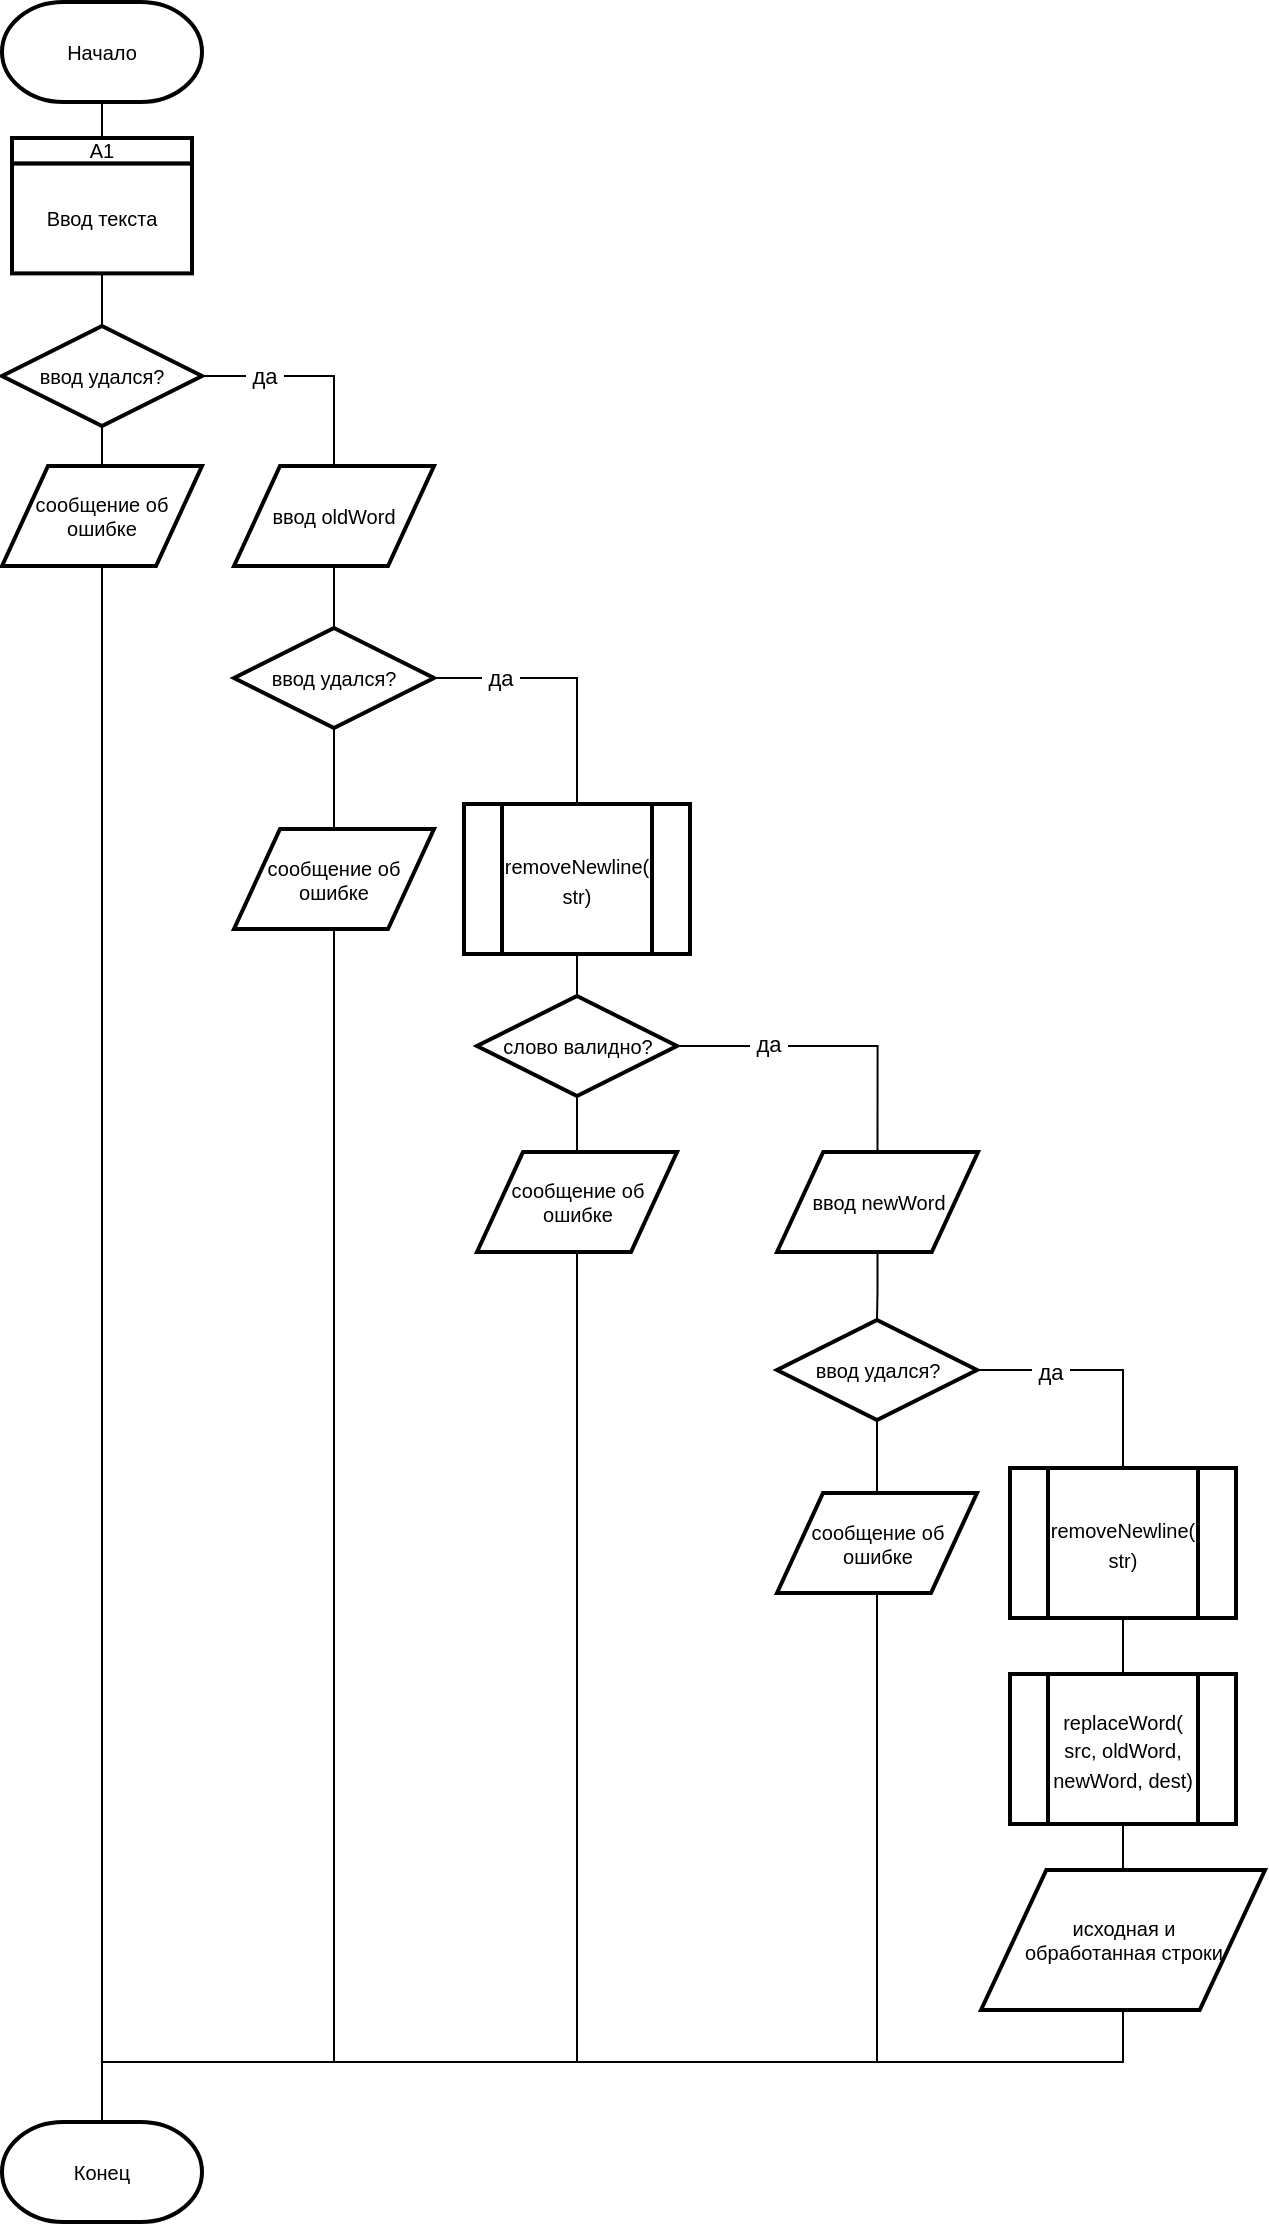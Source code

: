 <mxfile version="22.0.3" type="device" pages="7">
  <diagram name="main" id="lazlIpi1OaGIUPXyTEgX">
    <mxGraphModel dx="913" dy="582" grid="0" gridSize="10" guides="1" tooltips="1" connect="1" arrows="1" fold="1" page="1" pageScale="1" pageWidth="827" pageHeight="1169" background="#FFFFFF" math="0" shadow="0">
      <root>
        <mxCell id="0" />
        <mxCell id="1" parent="0" />
        <mxCell id="_uFk6j54CqaUpoAv_oYZ-33" style="edgeStyle=orthogonalEdgeStyle;rounded=0;orthogonalLoop=1;jettySize=auto;html=1;entryX=0.5;entryY=0;entryDx=0;entryDy=0;endArrow=none;endFill=0;" parent="1" source="_uFk6j54CqaUpoAv_oYZ-1" target="_uFk6j54CqaUpoAv_oYZ-9" edge="1">
          <mxGeometry relative="1" as="geometry" />
        </mxCell>
        <mxCell id="_uFk6j54CqaUpoAv_oYZ-1" value="Начало" style="strokeWidth=2;html=1;shape=mxgraph.flowchart.terminator;whiteSpace=wrap;fontSize=10;" parent="1" vertex="1">
          <mxGeometry x="60" y="31" width="100" height="50" as="geometry" />
        </mxCell>
        <mxCell id="_uFk6j54CqaUpoAv_oYZ-2" value="Конец" style="strokeWidth=2;html=1;shape=mxgraph.flowchart.terminator;whiteSpace=wrap;fontSize=10;" parent="1" vertex="1">
          <mxGeometry x="60" y="1091" width="100" height="50" as="geometry" />
        </mxCell>
        <mxCell id="_uFk6j54CqaUpoAv_oYZ-7" value="" style="group" parent="1" vertex="1" connectable="0">
          <mxGeometry x="65" y="99" width="90" height="55" as="geometry" />
        </mxCell>
        <mxCell id="_uFk6j54CqaUpoAv_oYZ-8" value="&lt;font style=&quot;font-size: 10px;&quot;&gt;Ввод текста&lt;/font&gt;" style="rounded=0;whiteSpace=wrap;html=1;absoluteArcSize=1;arcSize=14;strokeWidth=2;" parent="_uFk6j54CqaUpoAv_oYZ-7" vertex="1">
          <mxGeometry y="12.692" width="90" height="55" as="geometry" />
        </mxCell>
        <mxCell id="_uFk6j54CqaUpoAv_oYZ-9" value="&lt;font style=&quot;font-size: 10px;&quot;&gt;А1&lt;/font&gt;" style="rounded=0;whiteSpace=wrap;html=1;absoluteArcSize=1;arcSize=14;strokeWidth=2;" parent="_uFk6j54CqaUpoAv_oYZ-7" vertex="1">
          <mxGeometry width="90" height="12.692" as="geometry" />
        </mxCell>
        <mxCell id="_uFk6j54CqaUpoAv_oYZ-35" style="edgeStyle=orthogonalEdgeStyle;rounded=0;orthogonalLoop=1;jettySize=auto;html=1;entryX=0.5;entryY=0;entryDx=0;entryDy=0;endArrow=none;endFill=0;" parent="1" source="_uFk6j54CqaUpoAv_oYZ-10" target="_uFk6j54CqaUpoAv_oYZ-11" edge="1">
          <mxGeometry relative="1" as="geometry" />
        </mxCell>
        <mxCell id="dgIqNS8lULQfI-P5dz8t-2" value="&amp;nbsp;да&amp;nbsp;" style="edgeLabel;html=1;align=center;verticalAlign=middle;resizable=0;points=[];" parent="_uFk6j54CqaUpoAv_oYZ-35" vertex="1" connectable="0">
          <mxGeometry x="-0.441" relative="1" as="geometry">
            <mxPoint as="offset" />
          </mxGeometry>
        </mxCell>
        <mxCell id="_uFk6j54CqaUpoAv_oYZ-50" value="" style="edgeStyle=orthogonalEdgeStyle;rounded=0;orthogonalLoop=1;jettySize=auto;html=1;endArrow=none;endFill=0;" parent="1" source="_uFk6j54CqaUpoAv_oYZ-10" target="_uFk6j54CqaUpoAv_oYZ-46" edge="1">
          <mxGeometry relative="1" as="geometry" />
        </mxCell>
        <mxCell id="_uFk6j54CqaUpoAv_oYZ-10" value="ввод удался?" style="strokeWidth=2;html=1;shape=mxgraph.flowchart.decision;whiteSpace=wrap;fontSize=10;" parent="1" vertex="1">
          <mxGeometry x="60" y="193" width="100" height="50" as="geometry" />
        </mxCell>
        <mxCell id="_uFk6j54CqaUpoAv_oYZ-36" value="" style="edgeStyle=orthogonalEdgeStyle;rounded=0;orthogonalLoop=1;jettySize=auto;html=1;endArrow=none;endFill=0;" parent="1" source="_uFk6j54CqaUpoAv_oYZ-11" target="_uFk6j54CqaUpoAv_oYZ-12" edge="1">
          <mxGeometry relative="1" as="geometry" />
        </mxCell>
        <mxCell id="_uFk6j54CqaUpoAv_oYZ-11" value="ввод oldWord" style="shape=parallelogram;html=1;strokeWidth=2;perimeter=parallelogramPerimeter;whiteSpace=wrap;rounded=0;arcSize=12;size=0.23;fontSize=10;" parent="1" vertex="1">
          <mxGeometry x="176" y="263" width="100" height="50" as="geometry" />
        </mxCell>
        <mxCell id="_uFk6j54CqaUpoAv_oYZ-37" style="edgeStyle=orthogonalEdgeStyle;rounded=0;orthogonalLoop=1;jettySize=auto;html=1;entryX=0.5;entryY=0;entryDx=0;entryDy=0;endArrow=none;endFill=0;" parent="1" source="_uFk6j54CqaUpoAv_oYZ-12" target="_uFk6j54CqaUpoAv_oYZ-24" edge="1">
          <mxGeometry relative="1" as="geometry" />
        </mxCell>
        <mxCell id="dgIqNS8lULQfI-P5dz8t-3" value="&amp;nbsp;да&amp;nbsp;" style="edgeLabel;html=1;align=center;verticalAlign=middle;resizable=0;points=[];" parent="_uFk6j54CqaUpoAv_oYZ-37" vertex="1" connectable="0">
          <mxGeometry x="-0.508" relative="1" as="geometry">
            <mxPoint as="offset" />
          </mxGeometry>
        </mxCell>
        <mxCell id="_uFk6j54CqaUpoAv_oYZ-52" value="" style="edgeStyle=orthogonalEdgeStyle;rounded=0;orthogonalLoop=1;jettySize=auto;html=1;endArrow=none;endFill=0;" parent="1" source="_uFk6j54CqaUpoAv_oYZ-12" target="_uFk6j54CqaUpoAv_oYZ-47" edge="1">
          <mxGeometry relative="1" as="geometry" />
        </mxCell>
        <mxCell id="_uFk6j54CqaUpoAv_oYZ-12" value="ввод удался?" style="strokeWidth=2;html=1;shape=mxgraph.flowchart.decision;whiteSpace=wrap;fontSize=10;" parent="1" vertex="1">
          <mxGeometry x="176" y="344" width="100" height="50" as="geometry" />
        </mxCell>
        <mxCell id="_uFk6j54CqaUpoAv_oYZ-39" style="edgeStyle=orthogonalEdgeStyle;rounded=0;orthogonalLoop=1;jettySize=auto;html=1;entryX=0.5;entryY=0;entryDx=0;entryDy=0;endArrow=none;endFill=0;" parent="1" source="_uFk6j54CqaUpoAv_oYZ-14" target="_uFk6j54CqaUpoAv_oYZ-15" edge="1">
          <mxGeometry relative="1" as="geometry" />
        </mxCell>
        <mxCell id="dgIqNS8lULQfI-P5dz8t-4" value="&amp;nbsp;да&amp;nbsp;" style="edgeLabel;html=1;align=center;verticalAlign=middle;resizable=0;points=[];" parent="_uFk6j54CqaUpoAv_oYZ-39" vertex="1" connectable="0">
          <mxGeometry x="-0.408" y="1" relative="1" as="geometry">
            <mxPoint as="offset" />
          </mxGeometry>
        </mxCell>
        <mxCell id="_uFk6j54CqaUpoAv_oYZ-54" value="" style="edgeStyle=orthogonalEdgeStyle;rounded=0;orthogonalLoop=1;jettySize=auto;html=1;endArrow=none;endFill=0;" parent="1" source="_uFk6j54CqaUpoAv_oYZ-14" target="_uFk6j54CqaUpoAv_oYZ-48" edge="1">
          <mxGeometry relative="1" as="geometry" />
        </mxCell>
        <mxCell id="_uFk6j54CqaUpoAv_oYZ-14" value="слово валидно?" style="strokeWidth=2;html=1;shape=mxgraph.flowchart.decision;whiteSpace=wrap;fontSize=10;" parent="1" vertex="1">
          <mxGeometry x="297.5" y="528" width="100" height="50" as="geometry" />
        </mxCell>
        <mxCell id="_uFk6j54CqaUpoAv_oYZ-40" value="" style="edgeStyle=orthogonalEdgeStyle;rounded=0;orthogonalLoop=1;jettySize=auto;html=1;endArrow=none;endFill=0;" parent="1" source="_uFk6j54CqaUpoAv_oYZ-15" target="_uFk6j54CqaUpoAv_oYZ-16" edge="1">
          <mxGeometry relative="1" as="geometry" />
        </mxCell>
        <mxCell id="_uFk6j54CqaUpoAv_oYZ-15" value="ввод newWord" style="shape=parallelogram;html=1;strokeWidth=2;perimeter=parallelogramPerimeter;whiteSpace=wrap;rounded=0;arcSize=12;size=0.23;fontSize=10;" parent="1" vertex="1">
          <mxGeometry x="447.5" y="606" width="100.5" height="50" as="geometry" />
        </mxCell>
        <mxCell id="_uFk6j54CqaUpoAv_oYZ-41" style="edgeStyle=orthogonalEdgeStyle;rounded=0;orthogonalLoop=1;jettySize=auto;html=1;entryX=0.5;entryY=0;entryDx=0;entryDy=0;endArrow=none;endFill=0;" parent="1" source="_uFk6j54CqaUpoAv_oYZ-16" target="_uFk6j54CqaUpoAv_oYZ-28" edge="1">
          <mxGeometry relative="1" as="geometry" />
        </mxCell>
        <mxCell id="dgIqNS8lULQfI-P5dz8t-5" value="&amp;nbsp;да&amp;nbsp;" style="edgeLabel;html=1;align=center;verticalAlign=middle;resizable=0;points=[];" parent="_uFk6j54CqaUpoAv_oYZ-41" vertex="1" connectable="0">
          <mxGeometry x="-0.402" y="-1" relative="1" as="geometry">
            <mxPoint as="offset" />
          </mxGeometry>
        </mxCell>
        <mxCell id="_uFk6j54CqaUpoAv_oYZ-56" value="" style="edgeStyle=orthogonalEdgeStyle;rounded=0;orthogonalLoop=1;jettySize=auto;html=1;endArrow=none;endFill=0;" parent="1" source="_uFk6j54CqaUpoAv_oYZ-16" target="_uFk6j54CqaUpoAv_oYZ-49" edge="1">
          <mxGeometry relative="1" as="geometry" />
        </mxCell>
        <mxCell id="_uFk6j54CqaUpoAv_oYZ-16" value="ввод удался?" style="strokeWidth=2;html=1;shape=mxgraph.flowchart.decision;whiteSpace=wrap;fontSize=10;" parent="1" vertex="1">
          <mxGeometry x="447.5" y="690" width="100" height="50" as="geometry" />
        </mxCell>
        <mxCell id="_uFk6j54CqaUpoAv_oYZ-18" value="" style="group" parent="1" vertex="1" connectable="0">
          <mxGeometry x="564" y="867" width="113" height="75" as="geometry" />
        </mxCell>
        <mxCell id="_uFk6j54CqaUpoAv_oYZ-19" value="&lt;font style=&quot;font-size: 10px;&quot;&gt;replaceWord(&lt;br&gt;src, oldWord,&lt;br&gt;newWord, dest)&lt;br&gt;&lt;/font&gt;" style="rounded=0;whiteSpace=wrap;html=1;absoluteArcSize=1;arcSize=14;strokeWidth=2;" parent="_uFk6j54CqaUpoAv_oYZ-18" vertex="1">
          <mxGeometry x="19" width="75" height="75" as="geometry" />
        </mxCell>
        <mxCell id="_uFk6j54CqaUpoAv_oYZ-20" value="" style="rounded=0;whiteSpace=wrap;html=1;absoluteArcSize=1;arcSize=14;strokeWidth=2;" parent="_uFk6j54CqaUpoAv_oYZ-18" vertex="1">
          <mxGeometry x="94" width="19" height="75" as="geometry" />
        </mxCell>
        <mxCell id="_uFk6j54CqaUpoAv_oYZ-21" value="" style="rounded=0;whiteSpace=wrap;html=1;absoluteArcSize=1;arcSize=14;strokeWidth=2;" parent="_uFk6j54CqaUpoAv_oYZ-18" vertex="1">
          <mxGeometry width="19" height="75" as="geometry" />
        </mxCell>
        <mxCell id="_uFk6j54CqaUpoAv_oYZ-23" value="" style="group" parent="1" vertex="1" connectable="0">
          <mxGeometry x="291" y="432" width="113" height="75" as="geometry" />
        </mxCell>
        <mxCell id="_uFk6j54CqaUpoAv_oYZ-24" value="&lt;font style=&quot;font-size: 10px;&quot;&gt;removeNewline(&lt;br style=&quot;border-color: var(--border-color);&quot;&gt;str)&lt;/font&gt;" style="rounded=0;whiteSpace=wrap;html=1;absoluteArcSize=1;arcSize=14;strokeWidth=2;" parent="_uFk6j54CqaUpoAv_oYZ-23" vertex="1">
          <mxGeometry x="19" width="75" height="75" as="geometry" />
        </mxCell>
        <mxCell id="_uFk6j54CqaUpoAv_oYZ-25" value="" style="rounded=0;whiteSpace=wrap;html=1;absoluteArcSize=1;arcSize=14;strokeWidth=2;" parent="_uFk6j54CqaUpoAv_oYZ-23" vertex="1">
          <mxGeometry x="94" width="19" height="75" as="geometry" />
        </mxCell>
        <mxCell id="_uFk6j54CqaUpoAv_oYZ-26" value="" style="rounded=0;whiteSpace=wrap;html=1;absoluteArcSize=1;arcSize=14;strokeWidth=2;" parent="_uFk6j54CqaUpoAv_oYZ-23" vertex="1">
          <mxGeometry width="19" height="75" as="geometry" />
        </mxCell>
        <mxCell id="_uFk6j54CqaUpoAv_oYZ-27" value="" style="group" parent="1" vertex="1" connectable="0">
          <mxGeometry x="564" y="764" width="113" height="75" as="geometry" />
        </mxCell>
        <mxCell id="_uFk6j54CqaUpoAv_oYZ-28" value="&lt;font style=&quot;font-size: 10px;&quot;&gt;removeNewline(&lt;br&gt;str)&lt;br&gt;&lt;/font&gt;" style="rounded=0;whiteSpace=wrap;html=1;absoluteArcSize=1;arcSize=14;strokeWidth=2;" parent="_uFk6j54CqaUpoAv_oYZ-27" vertex="1">
          <mxGeometry x="19" width="75" height="75" as="geometry" />
        </mxCell>
        <mxCell id="_uFk6j54CqaUpoAv_oYZ-29" value="" style="rounded=0;whiteSpace=wrap;html=1;absoluteArcSize=1;arcSize=14;strokeWidth=2;" parent="_uFk6j54CqaUpoAv_oYZ-27" vertex="1">
          <mxGeometry x="94" width="19" height="75" as="geometry" />
        </mxCell>
        <mxCell id="_uFk6j54CqaUpoAv_oYZ-30" value="" style="rounded=0;whiteSpace=wrap;html=1;absoluteArcSize=1;arcSize=14;strokeWidth=2;" parent="_uFk6j54CqaUpoAv_oYZ-27" vertex="1">
          <mxGeometry width="19" height="75" as="geometry" />
        </mxCell>
        <mxCell id="_uFk6j54CqaUpoAv_oYZ-31" value="исходная и &lt;br&gt;обработанная строки" style="shape=parallelogram;html=1;strokeWidth=2;perimeter=parallelogramPerimeter;whiteSpace=wrap;rounded=0;arcSize=12;size=0.23;fontSize=10;" parent="1" vertex="1">
          <mxGeometry x="549.5" y="965" width="142" height="70" as="geometry" />
        </mxCell>
        <mxCell id="_uFk6j54CqaUpoAv_oYZ-34" style="edgeStyle=orthogonalEdgeStyle;rounded=0;orthogonalLoop=1;jettySize=auto;html=1;entryX=0.5;entryY=0;entryDx=0;entryDy=0;entryPerimeter=0;endArrow=none;endFill=0;" parent="1" source="_uFk6j54CqaUpoAv_oYZ-8" target="_uFk6j54CqaUpoAv_oYZ-10" edge="1">
          <mxGeometry relative="1" as="geometry" />
        </mxCell>
        <mxCell id="_uFk6j54CqaUpoAv_oYZ-38" value="" style="edgeStyle=orthogonalEdgeStyle;rounded=0;orthogonalLoop=1;jettySize=auto;html=1;endArrow=none;endFill=0;" parent="1" source="_uFk6j54CqaUpoAv_oYZ-24" target="_uFk6j54CqaUpoAv_oYZ-14" edge="1">
          <mxGeometry relative="1" as="geometry" />
        </mxCell>
        <mxCell id="_uFk6j54CqaUpoAv_oYZ-43" style="edgeStyle=orthogonalEdgeStyle;rounded=0;orthogonalLoop=1;jettySize=auto;html=1;entryX=0.5;entryY=0;entryDx=0;entryDy=0;endArrow=none;endFill=0;" parent="1" source="_uFk6j54CqaUpoAv_oYZ-28" target="_uFk6j54CqaUpoAv_oYZ-19" edge="1">
          <mxGeometry relative="1" as="geometry" />
        </mxCell>
        <mxCell id="_uFk6j54CqaUpoAv_oYZ-44" style="edgeStyle=orthogonalEdgeStyle;rounded=0;orthogonalLoop=1;jettySize=auto;html=1;entryX=0.5;entryY=0;entryDx=0;entryDy=0;endArrow=none;endFill=0;" parent="1" source="_uFk6j54CqaUpoAv_oYZ-19" target="_uFk6j54CqaUpoAv_oYZ-31" edge="1">
          <mxGeometry relative="1" as="geometry" />
        </mxCell>
        <mxCell id="_uFk6j54CqaUpoAv_oYZ-45" style="edgeStyle=orthogonalEdgeStyle;rounded=0;orthogonalLoop=1;jettySize=auto;html=1;entryX=0.5;entryY=0;entryDx=0;entryDy=0;entryPerimeter=0;endArrow=none;endFill=0;" parent="1" source="_uFk6j54CqaUpoAv_oYZ-31" target="_uFk6j54CqaUpoAv_oYZ-2" edge="1">
          <mxGeometry relative="1" as="geometry">
            <Array as="points">
              <mxPoint x="621" y="1061" />
              <mxPoint x="110" y="1061" />
            </Array>
          </mxGeometry>
        </mxCell>
        <mxCell id="_uFk6j54CqaUpoAv_oYZ-46" value="сообщение об ошибке" style="shape=parallelogram;html=1;strokeWidth=2;perimeter=parallelogramPerimeter;whiteSpace=wrap;rounded=0;arcSize=12;size=0.23;fontSize=10;" parent="1" vertex="1">
          <mxGeometry x="60" y="263" width="100" height="50" as="geometry" />
        </mxCell>
        <mxCell id="_uFk6j54CqaUpoAv_oYZ-47" value="сообщение об ошибке" style="shape=parallelogram;html=1;strokeWidth=2;perimeter=parallelogramPerimeter;whiteSpace=wrap;rounded=0;arcSize=12;size=0.23;fontSize=10;" parent="1" vertex="1">
          <mxGeometry x="176" y="444.5" width="100" height="50" as="geometry" />
        </mxCell>
        <mxCell id="_uFk6j54CqaUpoAv_oYZ-48" value="сообщение об ошибке" style="shape=parallelogram;html=1;strokeWidth=2;perimeter=parallelogramPerimeter;whiteSpace=wrap;rounded=0;arcSize=12;size=0.23;fontSize=10;" parent="1" vertex="1">
          <mxGeometry x="297.5" y="606" width="100" height="50" as="geometry" />
        </mxCell>
        <mxCell id="_uFk6j54CqaUpoAv_oYZ-49" value="сообщение об ошибке" style="shape=parallelogram;html=1;strokeWidth=2;perimeter=parallelogramPerimeter;whiteSpace=wrap;rounded=0;arcSize=12;size=0.23;fontSize=10;" parent="1" vertex="1">
          <mxGeometry x="447.5" y="776.5" width="100" height="50" as="geometry" />
        </mxCell>
        <mxCell id="_uFk6j54CqaUpoAv_oYZ-51" style="edgeStyle=orthogonalEdgeStyle;rounded=0;orthogonalLoop=1;jettySize=auto;html=1;entryX=0.5;entryY=0;entryDx=0;entryDy=0;entryPerimeter=0;endArrow=none;endFill=0;" parent="1" source="_uFk6j54CqaUpoAv_oYZ-46" target="_uFk6j54CqaUpoAv_oYZ-2" edge="1">
          <mxGeometry relative="1" as="geometry" />
        </mxCell>
        <mxCell id="_uFk6j54CqaUpoAv_oYZ-53" style="edgeStyle=orthogonalEdgeStyle;rounded=0;orthogonalLoop=1;jettySize=auto;html=1;entryX=0.5;entryY=0;entryDx=0;entryDy=0;entryPerimeter=0;endArrow=none;endFill=0;" parent="1" source="_uFk6j54CqaUpoAv_oYZ-47" target="_uFk6j54CqaUpoAv_oYZ-2" edge="1">
          <mxGeometry relative="1" as="geometry">
            <Array as="points">
              <mxPoint x="226" y="1061" />
              <mxPoint x="110" y="1061" />
            </Array>
          </mxGeometry>
        </mxCell>
        <mxCell id="_uFk6j54CqaUpoAv_oYZ-55" style="edgeStyle=orthogonalEdgeStyle;rounded=0;orthogonalLoop=1;jettySize=auto;html=1;entryX=0.5;entryY=0;entryDx=0;entryDy=0;entryPerimeter=0;endArrow=none;endFill=0;" parent="1" source="_uFk6j54CqaUpoAv_oYZ-48" target="_uFk6j54CqaUpoAv_oYZ-2" edge="1">
          <mxGeometry relative="1" as="geometry">
            <Array as="points">
              <mxPoint x="347" y="1061" />
              <mxPoint x="110" y="1061" />
            </Array>
          </mxGeometry>
        </mxCell>
        <mxCell id="_uFk6j54CqaUpoAv_oYZ-57" style="edgeStyle=orthogonalEdgeStyle;rounded=0;orthogonalLoop=1;jettySize=auto;html=1;entryX=0.5;entryY=0;entryDx=0;entryDy=0;entryPerimeter=0;endArrow=none;endFill=0;" parent="1" source="_uFk6j54CqaUpoAv_oYZ-49" target="_uFk6j54CqaUpoAv_oYZ-2" edge="1">
          <mxGeometry relative="1" as="geometry">
            <Array as="points">
              <mxPoint x="498" y="1061" />
              <mxPoint x="110" y="1061" />
            </Array>
          </mxGeometry>
        </mxCell>
      </root>
    </mxGraphModel>
  </diagram>
  <diagram id="mIdni1XyAdZqkRiuXTay" name="A1">
    <mxGraphModel dx="1235" dy="787" grid="0" gridSize="10" guides="1" tooltips="1" connect="1" arrows="1" fold="1" page="1" pageScale="1" pageWidth="827" pageHeight="1169" math="0" shadow="0">
      <root>
        <mxCell id="0" />
        <mxCell id="1" parent="0" />
        <mxCell id="7CGWzOS8e9SNzslFvj2U-3" value="" style="edgeStyle=orthogonalEdgeStyle;rounded=0;orthogonalLoop=1;jettySize=auto;html=1;endArrow=none;endFill=0;" edge="1" parent="1" source="XyB_A4Ox5DH4qlvIoUxo-1" target="XyB_A4Ox5DH4qlvIoUxo-4">
          <mxGeometry relative="1" as="geometry" />
        </mxCell>
        <mxCell id="XyB_A4Ox5DH4qlvIoUxo-1" value="Начало А1" style="strokeWidth=2;html=1;shape=mxgraph.flowchart.terminator;whiteSpace=wrap;fontSize=10;" vertex="1" parent="1">
          <mxGeometry x="84" y="31" width="100" height="50" as="geometry" />
        </mxCell>
        <mxCell id="XyB_A4Ox5DH4qlvIoUxo-3" value="Конец А1" style="strokeWidth=2;html=1;shape=mxgraph.flowchart.terminator;whiteSpace=wrap;fontSize=10;" vertex="1" parent="1">
          <mxGeometry x="84" y="548" width="100" height="50" as="geometry" />
        </mxCell>
        <mxCell id="XyB_A4Ox5DH4qlvIoUxo-4" value="Как вводится &lt;br&gt;текст?&lt;br&gt;файл / клавиатура" style="shape=parallelogram;html=1;strokeWidth=2;perimeter=parallelogramPerimeter;whiteSpace=wrap;rounded=0;arcSize=12;size=0.23;fontSize=10;" vertex="1" parent="1">
          <mxGeometry x="59" y="130" width="150" height="75" as="geometry" />
        </mxCell>
        <mxCell id="7CGWzOS8e9SNzslFvj2U-1" value="ответ получен?" style="strokeWidth=2;html=1;shape=mxgraph.flowchart.decision;whiteSpace=wrap;fontSize=10;" vertex="1" parent="1">
          <mxGeometry x="84" y="229" width="100" height="50" as="geometry" />
        </mxCell>
        <mxCell id="7CGWzOS8e9SNzslFvj2U-6" style="edgeStyle=orthogonalEdgeStyle;rounded=0;orthogonalLoop=1;jettySize=auto;html=1;entryX=0.5;entryY=0;entryDx=0;entryDy=0;entryPerimeter=0;endArrow=none;endFill=0;" edge="1" parent="1" source="XyB_A4Ox5DH4qlvIoUxo-4" target="7CGWzOS8e9SNzslFvj2U-1">
          <mxGeometry relative="1" as="geometry" />
        </mxCell>
        <mxCell id="7CGWzOS8e9SNzslFvj2U-9" style="edgeStyle=orthogonalEdgeStyle;rounded=0;orthogonalLoop=1;jettySize=auto;html=1;exitX=1;exitY=0.5;exitDx=0;exitDy=0;exitPerimeter=0;" edge="1" parent="1" source="7CGWzOS8e9SNzslFvj2U-1">
          <mxGeometry relative="1" as="geometry">
            <mxPoint x="134" y="103" as="targetPoint" />
            <Array as="points">
              <mxPoint x="316" y="254" />
              <mxPoint x="316" y="103" />
            </Array>
          </mxGeometry>
        </mxCell>
        <mxCell id="7CGWzOS8e9SNzslFvj2U-12" value="&amp;nbsp;нет&amp;nbsp;" style="edgeLabel;html=1;align=center;verticalAlign=middle;resizable=0;points=[];" vertex="1" connectable="0" parent="7CGWzOS8e9SNzslFvj2U-9">
          <mxGeometry x="-0.743" relative="1" as="geometry">
            <mxPoint as="offset" />
          </mxGeometry>
        </mxCell>
        <mxCell id="s2WdCQgpJdPRsYyxwnVU-4" style="edgeStyle=orthogonalEdgeStyle;rounded=0;orthogonalLoop=1;jettySize=auto;html=1;entryX=0.5;entryY=0;entryDx=0;entryDy=0;endArrow=none;endFill=0;" edge="1" parent="1" source="7CGWzOS8e9SNzslFvj2U-14" target="s2WdCQgpJdPRsYyxwnVU-3">
          <mxGeometry relative="1" as="geometry" />
        </mxCell>
        <mxCell id="s2WdCQgpJdPRsYyxwnVU-12" value="&amp;nbsp;да&amp;nbsp;" style="edgeLabel;html=1;align=center;verticalAlign=middle;resizable=0;points=[];" vertex="1" connectable="0" parent="s2WdCQgpJdPRsYyxwnVU-4">
          <mxGeometry x="-0.554" y="2" relative="1" as="geometry">
            <mxPoint y="2" as="offset" />
          </mxGeometry>
        </mxCell>
        <mxCell id="s2WdCQgpJdPRsYyxwnVU-9" style="edgeStyle=orthogonalEdgeStyle;rounded=0;orthogonalLoop=1;jettySize=auto;html=1;entryX=0.5;entryY=0;entryDx=0;entryDy=0;endArrow=none;endFill=0;" edge="1" parent="1" source="7CGWzOS8e9SNzslFvj2U-14" target="s2WdCQgpJdPRsYyxwnVU-7">
          <mxGeometry relative="1" as="geometry" />
        </mxCell>
        <mxCell id="7CGWzOS8e9SNzslFvj2U-14" value="ввод через &lt;br&gt;файл?" style="strokeWidth=2;html=1;shape=mxgraph.flowchart.decision;whiteSpace=wrap;fontSize=10;" vertex="1" parent="1">
          <mxGeometry x="84" y="302" width="100" height="50" as="geometry" />
        </mxCell>
        <mxCell id="s2WdCQgpJdPRsYyxwnVU-1" value="" style="group" vertex="1" connectable="0" parent="1">
          <mxGeometry x="264" y="396" width="90" height="55" as="geometry" />
        </mxCell>
        <mxCell id="s2WdCQgpJdPRsYyxwnVU-2" value="&lt;font style=&quot;font-size: 10px;&quot;&gt;ввод через файл&lt;/font&gt;" style="rounded=0;whiteSpace=wrap;html=1;absoluteArcSize=1;arcSize=14;strokeWidth=2;" vertex="1" parent="s2WdCQgpJdPRsYyxwnVU-1">
          <mxGeometry y="12.692" width="90" height="55" as="geometry" />
        </mxCell>
        <mxCell id="s2WdCQgpJdPRsYyxwnVU-3" value="&lt;span style=&quot;font-size: 10px;&quot;&gt;А3&lt;/span&gt;" style="rounded=0;whiteSpace=wrap;html=1;absoluteArcSize=1;arcSize=14;strokeWidth=2;" vertex="1" parent="s2WdCQgpJdPRsYyxwnVU-1">
          <mxGeometry width="90" height="12.692" as="geometry" />
        </mxCell>
        <mxCell id="s2WdCQgpJdPRsYyxwnVU-5" value="" style="group" vertex="1" connectable="0" parent="1">
          <mxGeometry x="89" y="396" width="90" height="55" as="geometry" />
        </mxCell>
        <mxCell id="s2WdCQgpJdPRsYyxwnVU-6" value="&lt;font style=&quot;font-size: 10px;&quot;&gt;ввод с клавиатуры&lt;/font&gt;" style="rounded=0;whiteSpace=wrap;html=1;absoluteArcSize=1;arcSize=14;strokeWidth=2;" vertex="1" parent="s2WdCQgpJdPRsYyxwnVU-5">
          <mxGeometry y="12.692" width="90" height="55" as="geometry" />
        </mxCell>
        <mxCell id="s2WdCQgpJdPRsYyxwnVU-7" value="&lt;font style=&quot;font-size: 10px;&quot;&gt;А2&lt;/font&gt;" style="rounded=0;whiteSpace=wrap;html=1;absoluteArcSize=1;arcSize=14;strokeWidth=2;" vertex="1" parent="s2WdCQgpJdPRsYyxwnVU-5">
          <mxGeometry width="90" height="12.692" as="geometry" />
        </mxCell>
        <mxCell id="s2WdCQgpJdPRsYyxwnVU-10" value="" style="edgeStyle=orthogonalEdgeStyle;rounded=0;orthogonalLoop=1;jettySize=auto;html=1;endArrow=none;endFill=0;" edge="1" parent="1" source="s2WdCQgpJdPRsYyxwnVU-6" target="XyB_A4Ox5DH4qlvIoUxo-3">
          <mxGeometry relative="1" as="geometry" />
        </mxCell>
        <mxCell id="s2WdCQgpJdPRsYyxwnVU-11" style="edgeStyle=orthogonalEdgeStyle;rounded=0;orthogonalLoop=1;jettySize=auto;html=1;entryX=0.5;entryY=0;entryDx=0;entryDy=0;entryPerimeter=0;endArrow=none;endFill=0;exitX=0.5;exitY=1;exitDx=0;exitDy=0;" edge="1" parent="1" source="s2WdCQgpJdPRsYyxwnVU-2" target="XyB_A4Ox5DH4qlvIoUxo-3">
          <mxGeometry relative="1" as="geometry">
            <Array as="points">
              <mxPoint x="309" y="511" />
              <mxPoint x="134" y="511" />
            </Array>
          </mxGeometry>
        </mxCell>
        <mxCell id="p8KRBZreMNFZI89pFtbv-1" style="edgeStyle=orthogonalEdgeStyle;rounded=0;orthogonalLoop=1;jettySize=auto;html=1;entryX=0.5;entryY=0;entryDx=0;entryDy=0;entryPerimeter=0;endArrow=none;endFill=0;" edge="1" parent="1" source="7CGWzOS8e9SNzslFvj2U-1" target="7CGWzOS8e9SNzslFvj2U-14">
          <mxGeometry relative="1" as="geometry" />
        </mxCell>
      </root>
    </mxGraphModel>
  </diagram>
  <diagram id="3PaKkLZzmJDLHgydvVlA" name="A2">
    <mxGraphModel dx="1167" dy="743" grid="0" gridSize="10" guides="1" tooltips="1" connect="1" arrows="1" fold="1" page="1" pageScale="1" pageWidth="827" pageHeight="1169" math="0" shadow="0">
      <root>
        <mxCell id="0" />
        <mxCell id="1" parent="0" />
        <mxCell id="ruq472iORZkMGY7jHE1E-4" value="" style="edgeStyle=orthogonalEdgeStyle;rounded=0;orthogonalLoop=1;jettySize=auto;html=1;endArrow=none;endFill=0;" parent="1" source="Vbr3nSADRB7Q40GI7J-2-2" target="Vbr3nSADRB7Q40GI7J-2-4" edge="1">
          <mxGeometry relative="1" as="geometry" />
        </mxCell>
        <mxCell id="Vbr3nSADRB7Q40GI7J-2-2" value="Начало А2" style="strokeWidth=2;html=1;shape=mxgraph.flowchart.terminator;whiteSpace=wrap;fontSize=10;" parent="1" vertex="1">
          <mxGeometry x="61" y="31" width="96" height="50" as="geometry" />
        </mxCell>
        <mxCell id="Vbr3nSADRB7Q40GI7J-2-3" value="Конец А2" style="strokeWidth=2;html=1;shape=mxgraph.flowchart.terminator;whiteSpace=wrap;fontSize=10;" parent="1" vertex="1">
          <mxGeometry x="61" y="1112" width="96" height="50" as="geometry" />
        </mxCell>
        <mxCell id="ruq472iORZkMGY7jHE1E-5" style="edgeStyle=orthogonalEdgeStyle;rounded=0;orthogonalLoop=1;jettySize=auto;html=1;entryX=0.5;entryY=0;entryDx=0;entryDy=0;endArrow=none;endFill=0;" parent="1" source="Vbr3nSADRB7Q40GI7J-2-4" target="Vbr3nSADRB7Q40GI7J-2-6" edge="1">
          <mxGeometry relative="1" as="geometry" />
        </mxCell>
        <mxCell id="ruq472iORZkMGY7jHE1E-57" value="&amp;nbsp;да&amp;nbsp;" style="edgeLabel;html=1;align=center;verticalAlign=middle;resizable=0;points=[];" parent="ruq472iORZkMGY7jHE1E-5" vertex="1" connectable="0">
          <mxGeometry x="-0.323" y="-1" relative="1" as="geometry">
            <mxPoint as="offset" />
          </mxGeometry>
        </mxCell>
        <mxCell id="Vbr3nSADRB7Q40GI7J-2-4" value="ввод возможен?" style="strokeWidth=2;html=1;shape=mxgraph.flowchart.decision;whiteSpace=wrap;fontSize=10;" parent="1" vertex="1">
          <mxGeometry x="32" y="115" width="154" height="77" as="geometry" />
        </mxCell>
        <mxCell id="ruq472iORZkMGY7jHE1E-6" value="" style="edgeStyle=orthogonalEdgeStyle;rounded=0;orthogonalLoop=1;jettySize=auto;html=1;endArrow=none;endFill=0;" parent="1" source="Vbr3nSADRB7Q40GI7J-2-6" target="Vbr3nSADRB7Q40GI7J-2-7" edge="1">
          <mxGeometry relative="1" as="geometry" />
        </mxCell>
        <mxCell id="Vbr3nSADRB7Q40GI7J-2-6" value="ввод строки" style="shape=parallelogram;html=1;strokeWidth=2;perimeter=parallelogramPerimeter;whiteSpace=wrap;rounded=0;arcSize=12;size=0.23;fontSize=10;" parent="1" vertex="1">
          <mxGeometry x="220" y="184" width="96" height="50" as="geometry" />
        </mxCell>
        <mxCell id="ruq472iORZkMGY7jHE1E-7" style="edgeStyle=orthogonalEdgeStyle;rounded=0;orthogonalLoop=1;jettySize=auto;html=1;entryX=0.5;entryY=0;entryDx=0;entryDy=0;endArrow=none;endFill=0;" parent="1" source="Vbr3nSADRB7Q40GI7J-2-7" target="ruq472iORZkMGY7jHE1E-1" edge="1">
          <mxGeometry relative="1" as="geometry" />
        </mxCell>
        <mxCell id="ruq472iORZkMGY7jHE1E-9" value="&amp;nbsp;нет&amp;nbsp;" style="edgeLabel;html=1;align=center;verticalAlign=middle;resizable=0;points=[];" parent="ruq472iORZkMGY7jHE1E-7" vertex="1" connectable="0">
          <mxGeometry x="-0.379" y="-2" relative="1" as="geometry">
            <mxPoint x="-10" y="-2" as="offset" />
          </mxGeometry>
        </mxCell>
        <mxCell id="Vbr3nSADRB7Q40GI7J-2-7" value="ввод удался?" style="strokeWidth=2;html=1;shape=mxgraph.flowchart.decision;whiteSpace=wrap;fontSize=10;" parent="1" vertex="1">
          <mxGeometry x="191" y="254" width="154" height="77" as="geometry" />
        </mxCell>
        <mxCell id="ruq472iORZkMGY7jHE1E-12" style="edgeStyle=orthogonalEdgeStyle;rounded=0;orthogonalLoop=1;jettySize=auto;html=1;entryX=0.5;entryY=0;entryDx=0;entryDy=0;endArrow=none;endFill=0;" parent="1" source="Vbr3nSADRB7Q40GI7J-2-8" target="Vbr3nSADRB7Q40GI7J-2-9" edge="1">
          <mxGeometry relative="1" as="geometry" />
        </mxCell>
        <mxCell id="ruq472iORZkMGY7jHE1E-22" value="&amp;nbsp;да&amp;nbsp;" style="edgeLabel;html=1;align=center;verticalAlign=middle;resizable=0;points=[];" parent="ruq472iORZkMGY7jHE1E-12" vertex="1" connectable="0">
          <mxGeometry x="-0.376" relative="1" as="geometry">
            <mxPoint as="offset" />
          </mxGeometry>
        </mxCell>
        <mxCell id="Vbr3nSADRB7Q40GI7J-2-8" value="строка пустая&amp;nbsp;&lt;br&gt;и&lt;br&gt;ввод возможен?" style="strokeWidth=2;html=1;shape=mxgraph.flowchart.decision;whiteSpace=wrap;fontSize=10;" parent="1" vertex="1">
          <mxGeometry x="191" y="505" width="154" height="77" as="geometry" />
        </mxCell>
        <mxCell id="Vbr3nSADRB7Q40GI7J-2-9" value="&lt;font style=&quot;font-size: 10px;&quot;&gt;inputFlag = 0;&lt;/font&gt;" style="rounded=0;whiteSpace=wrap;html=1;absoluteArcSize=1;arcSize=14;strokeWidth=2;" parent="1" vertex="1">
          <mxGeometry x="366.5" y="563" width="100" height="50" as="geometry" />
        </mxCell>
        <mxCell id="ruq472iORZkMGY7jHE1E-55" style="edgeStyle=orthogonalEdgeStyle;rounded=0;orthogonalLoop=1;jettySize=auto;html=1;entryX=0.5;entryY=0;entryDx=0;entryDy=0;endArrow=none;endFill=0;exitX=1;exitY=0.5;exitDx=0;exitDy=0;exitPerimeter=0;" parent="1" source="DsNNpKcJ6GkGedX_R0ip-2" target="ruq472iORZkMGY7jHE1E-3" edge="1">
          <mxGeometry relative="1" as="geometry">
            <mxPoint x="363" y="704" as="sourcePoint" />
          </mxGeometry>
        </mxCell>
        <mxCell id="hAE-Siy_h_Bi_T5rx7DY-1" value="&amp;nbsp;да&amp;nbsp;" style="edgeLabel;html=1;align=center;verticalAlign=middle;resizable=0;points=[];" parent="ruq472iORZkMGY7jHE1E-55" vertex="1" connectable="0">
          <mxGeometry x="-0.43" relative="1" as="geometry">
            <mxPoint x="-2" as="offset" />
          </mxGeometry>
        </mxCell>
        <mxCell id="ruq472iORZkMGY7jHE1E-27" style="edgeStyle=orthogonalEdgeStyle;rounded=0;orthogonalLoop=1;jettySize=auto;html=1;entryX=0.5;entryY=0;entryDx=0;entryDy=0;endArrow=none;endFill=0;" parent="1" source="Vbr3nSADRB7Q40GI7J-2-12" target="ruq472iORZkMGY7jHE1E-26" edge="1">
          <mxGeometry relative="1" as="geometry" />
        </mxCell>
        <mxCell id="hAE-Siy_h_Bi_T5rx7DY-2" value="&amp;nbsp;да&amp;nbsp;" style="edgeLabel;html=1;align=center;verticalAlign=middle;resizable=0;points=[];" parent="ruq472iORZkMGY7jHE1E-27" vertex="1" connectable="0">
          <mxGeometry x="-0.447" relative="1" as="geometry">
            <mxPoint as="offset" />
          </mxGeometry>
        </mxCell>
        <mxCell id="Vbr3nSADRB7Q40GI7J-2-12" value="ввод возможен?" style="strokeWidth=2;html=1;shape=mxgraph.flowchart.decision;whiteSpace=wrap;fontSize=10;" parent="1" vertex="1">
          <mxGeometry x="192" y="917" width="152" height="76" as="geometry" />
        </mxCell>
        <mxCell id="XOCwOSwcw7BKIFe51ieV-1" value="сообщение об ошибке" style="shape=parallelogram;html=1;strokeWidth=2;perimeter=parallelogramPerimeter;whiteSpace=wrap;rounded=0;arcSize=12;size=0.23;fontSize=10;" parent="1" vertex="1">
          <mxGeometry x="366.5" y="414" width="100" height="50" as="geometry" />
        </mxCell>
        <mxCell id="ruq472iORZkMGY7jHE1E-10" value="" style="edgeStyle=orthogonalEdgeStyle;rounded=0;orthogonalLoop=1;jettySize=auto;html=1;endArrow=none;endFill=0;" parent="1" source="ruq472iORZkMGY7jHE1E-1" target="XOCwOSwcw7BKIFe51ieV-1" edge="1">
          <mxGeometry relative="1" as="geometry" />
        </mxCell>
        <mxCell id="ruq472iORZkMGY7jHE1E-1" value="&lt;font style=&quot;font-size: 10px;&quot;&gt;globalErrorFlag = 1;&lt;/font&gt;" style="rounded=0;whiteSpace=wrap;html=1;absoluteArcSize=1;arcSize=14;strokeWidth=2;" parent="1" vertex="1">
          <mxGeometry x="366.5" y="344" width="100" height="50" as="geometry" />
        </mxCell>
        <mxCell id="ruq472iORZkMGY7jHE1E-2" value="сообщение об ошибке" style="shape=parallelogram;html=1;strokeWidth=2;perimeter=parallelogramPerimeter;whiteSpace=wrap;rounded=0;arcSize=12;size=0.23;fontSize=10;" parent="1" vertex="1">
          <mxGeometry x="366.5" y="814" width="100" height="50" as="geometry" />
        </mxCell>
        <mxCell id="ruq472iORZkMGY7jHE1E-25" style="edgeStyle=orthogonalEdgeStyle;rounded=0;orthogonalLoop=1;jettySize=auto;html=1;entryX=0.5;entryY=0;entryDx=0;entryDy=0;endArrow=none;endFill=0;" parent="1" source="ruq472iORZkMGY7jHE1E-3" target="ruq472iORZkMGY7jHE1E-2" edge="1">
          <mxGeometry relative="1" as="geometry" />
        </mxCell>
        <mxCell id="ruq472iORZkMGY7jHE1E-3" value="&lt;font style=&quot;font-size: 10px;&quot;&gt;globalErrorFlag = 1;&lt;/font&gt;" style="rounded=0;whiteSpace=wrap;html=1;absoluteArcSize=1;arcSize=14;strokeWidth=2;" parent="1" vertex="1">
          <mxGeometry x="366.5" y="742" width="100" height="50" as="geometry" />
        </mxCell>
        <mxCell id="ruq472iORZkMGY7jHE1E-8" style="edgeStyle=orthogonalEdgeStyle;rounded=0;orthogonalLoop=1;jettySize=auto;html=1;entryX=0.5;entryY=0;entryDx=0;entryDy=0;entryPerimeter=0;endArrow=none;endFill=0;" parent="1" source="Vbr3nSADRB7Q40GI7J-2-7" target="Vbr3nSADRB7Q40GI7J-2-8" edge="1">
          <mxGeometry relative="1" as="geometry" />
        </mxCell>
        <mxCell id="ruq472iORZkMGY7jHE1E-20" style="edgeStyle=orthogonalEdgeStyle;rounded=0;orthogonalLoop=1;jettySize=auto;html=1;entryX=0.5;entryY=0;entryDx=0;entryDy=0;entryPerimeter=0;endArrow=none;endFill=0;" parent="1" source="ruq472iORZkMGY7jHE1E-2" target="Vbr3nSADRB7Q40GI7J-2-12" edge="1">
          <mxGeometry relative="1" as="geometry">
            <Array as="points">
              <mxPoint x="417" y="894" />
              <mxPoint x="268" y="894" />
            </Array>
          </mxGeometry>
        </mxCell>
        <mxCell id="ruq472iORZkMGY7jHE1E-21" style="edgeStyle=orthogonalEdgeStyle;rounded=0;orthogonalLoop=1;jettySize=auto;html=1;entryX=0.5;entryY=0;entryDx=0;entryDy=0;entryPerimeter=0;endArrow=none;endFill=0;" parent="1" source="XOCwOSwcw7BKIFe51ieV-1" target="Vbr3nSADRB7Q40GI7J-2-8" edge="1">
          <mxGeometry relative="1" as="geometry">
            <Array as="points">
              <mxPoint x="416" y="488" />
              <mxPoint x="268" y="488" />
            </Array>
          </mxGeometry>
        </mxCell>
        <mxCell id="ruq472iORZkMGY7jHE1E-30" style="edgeStyle=orthogonalEdgeStyle;rounded=0;orthogonalLoop=1;jettySize=auto;html=1;endArrow=none;endFill=0;" parent="1" source="ruq472iORZkMGY7jHE1E-26" edge="1">
          <mxGeometry relative="1" as="geometry">
            <mxPoint x="416" y="1077" as="targetPoint" />
          </mxGeometry>
        </mxCell>
        <mxCell id="ruq472iORZkMGY7jHE1E-26" value="&lt;span style=&quot;font-size: 10px;&quot;&gt;запись текста&lt;/span&gt;" style="rounded=0;whiteSpace=wrap;html=1;absoluteArcSize=1;arcSize=14;strokeWidth=2;" parent="1" vertex="1">
          <mxGeometry x="366.5" y="996" width="100" height="50" as="geometry" />
        </mxCell>
        <mxCell id="ruq472iORZkMGY7jHE1E-29" style="edgeStyle=orthogonalEdgeStyle;rounded=0;orthogonalLoop=1;jettySize=auto;html=1;" parent="1" source="Vbr3nSADRB7Q40GI7J-2-12" edge="1">
          <mxGeometry relative="1" as="geometry">
            <mxPoint x="109" y="99" as="targetPoint" />
            <Array as="points">
              <mxPoint x="268" y="1077" />
              <mxPoint x="625" y="1077" />
              <mxPoint x="625" y="99" />
            </Array>
          </mxGeometry>
        </mxCell>
        <mxCell id="ruq472iORZkMGY7jHE1E-50" style="edgeStyle=orthogonalEdgeStyle;rounded=0;orthogonalLoop=1;jettySize=auto;html=1;entryX=0.5;entryY=0;entryDx=0;entryDy=0;entryPerimeter=0;endArrow=none;endFill=0;" parent="1" source="Vbr3nSADRB7Q40GI7J-2-4" target="Vbr3nSADRB7Q40GI7J-2-3" edge="1">
          <mxGeometry relative="1" as="geometry" />
        </mxCell>
        <mxCell id="ruq472iORZkMGY7jHE1E-53" style="edgeStyle=orthogonalEdgeStyle;rounded=0;orthogonalLoop=1;jettySize=auto;html=1;entryX=0.5;entryY=0;entryDx=0;entryDy=0;entryPerimeter=0;endArrow=none;endFill=0;" parent="1" source="Vbr3nSADRB7Q40GI7J-2-8" target="DsNNpKcJ6GkGedX_R0ip-2" edge="1">
          <mxGeometry relative="1" as="geometry">
            <mxPoint x="268" y="653" as="targetPoint" />
          </mxGeometry>
        </mxCell>
        <mxCell id="ruq472iORZkMGY7jHE1E-54" style="edgeStyle=orthogonalEdgeStyle;rounded=0;orthogonalLoop=1;jettySize=auto;html=1;entryX=0.5;entryY=0;entryDx=0;entryDy=0;entryPerimeter=0;endArrow=none;endFill=0;" parent="1" source="Vbr3nSADRB7Q40GI7J-2-9" target="DsNNpKcJ6GkGedX_R0ip-2" edge="1">
          <mxGeometry relative="1" as="geometry">
            <Array as="points">
              <mxPoint x="417" y="636" />
              <mxPoint x="268" y="636" />
            </Array>
            <mxPoint x="268" y="653" as="targetPoint" />
          </mxGeometry>
        </mxCell>
        <mxCell id="ruq472iORZkMGY7jHE1E-56" style="edgeStyle=orthogonalEdgeStyle;rounded=0;orthogonalLoop=1;jettySize=auto;html=1;entryX=0.5;entryY=0;entryDx=0;entryDy=0;entryPerimeter=0;endArrow=none;endFill=0;exitX=0.5;exitY=1;exitDx=0;exitDy=0;exitPerimeter=0;" parent="1" source="DsNNpKcJ6GkGedX_R0ip-2" target="Vbr3nSADRB7Q40GI7J-2-12" edge="1">
          <mxGeometry relative="1" as="geometry">
            <mxPoint x="268" y="755" as="sourcePoint" />
          </mxGeometry>
        </mxCell>
        <mxCell id="DsNNpKcJ6GkGedX_R0ip-2" value="строка привысила &lt;br&gt;лимит памяти&amp;nbsp; и&lt;br&gt;ввод возможен?" style="strokeWidth=2;html=1;shape=mxgraph.flowchart.decision;whiteSpace=wrap;fontSize=10;" parent="1" vertex="1">
          <mxGeometry x="191" y="665" width="154" height="77" as="geometry" />
        </mxCell>
      </root>
    </mxGraphModel>
  </diagram>
  <diagram id="1-Qo1MS6viQ6bwIYzBUj" name="А3">
    <mxGraphModel dx="1313" dy="836" grid="0" gridSize="10" guides="1" tooltips="1" connect="1" arrows="1" fold="1" page="1" pageScale="1" pageWidth="827" pageHeight="1169" math="0" shadow="0">
      <root>
        <mxCell id="0" />
        <mxCell id="1" parent="0" />
        <mxCell id="skBIMLDtU99hLIkvM2LE-5" value="" style="edgeStyle=orthogonalEdgeStyle;rounded=0;orthogonalLoop=1;jettySize=auto;html=1;endArrow=none;endFill=0;" edge="1" parent="1" source="xTgatZesqlkthAEV7MEO-1" target="xTgatZesqlkthAEV7MEO-3">
          <mxGeometry relative="1" as="geometry" />
        </mxCell>
        <mxCell id="xTgatZesqlkthAEV7MEO-1" value="Начало А3" style="strokeWidth=2;html=1;shape=mxgraph.flowchart.terminator;whiteSpace=wrap;fontSize=10;" vertex="1" parent="1">
          <mxGeometry x="85" y="29" width="100" height="50" as="geometry" />
        </mxCell>
        <mxCell id="skBIMLDtU99hLIkvM2LE-7" style="edgeStyle=orthogonalEdgeStyle;rounded=0;orthogonalLoop=1;jettySize=auto;html=1;entryX=0.5;entryY=0;entryDx=0;entryDy=0;endArrow=none;endFill=0;" edge="1" parent="1" source="xTgatZesqlkthAEV7MEO-3" target="xTgatZesqlkthAEV7MEO-4">
          <mxGeometry relative="1" as="geometry" />
        </mxCell>
        <mxCell id="xTgatZesqlkthAEV7MEO-3" value="Введите имя &lt;br&gt;файла" style="shape=parallelogram;html=1;strokeWidth=2;perimeter=parallelogramPerimeter;whiteSpace=wrap;rounded=0;arcSize=12;size=0.23;fontSize=10;" vertex="1" parent="1">
          <mxGeometry x="85" y="105" width="100" height="50" as="geometry" />
        </mxCell>
        <mxCell id="skBIMLDtU99hLIkvM2LE-9" style="edgeStyle=orthogonalEdgeStyle;rounded=0;orthogonalLoop=1;jettySize=auto;html=1;entryX=0.5;entryY=0;entryDx=0;entryDy=0;endArrow=none;endFill=0;" edge="1" parent="1" source="xTgatZesqlkthAEV7MEO-4" target="xTgatZesqlkthAEV7MEO-5">
          <mxGeometry relative="1" as="geometry" />
        </mxCell>
        <mxCell id="xTgatZesqlkthAEV7MEO-4" value="имя файла" style="shape=parallelogram;html=1;strokeWidth=2;perimeter=parallelogramPerimeter;whiteSpace=wrap;rounded=0;arcSize=12;size=0.23;fontSize=10;" vertex="1" parent="1">
          <mxGeometry x="85" y="181" width="100" height="50" as="geometry" />
        </mxCell>
        <mxCell id="skBIMLDtU99hLIkvM2LE-10" value="" style="edgeStyle=orthogonalEdgeStyle;rounded=0;orthogonalLoop=1;jettySize=auto;html=1;endArrow=none;endFill=0;" edge="1" parent="1" source="xTgatZesqlkthAEV7MEO-5" target="xTgatZesqlkthAEV7MEO-6">
          <mxGeometry relative="1" as="geometry" />
        </mxCell>
        <mxCell id="xTgatZesqlkthAEV7MEO-5" value="&lt;font style=&quot;font-size: 10px;&quot;&gt;открытие файла&lt;/font&gt;" style="rounded=0;whiteSpace=wrap;html=1;absoluteArcSize=1;arcSize=14;strokeWidth=2;" vertex="1" parent="1">
          <mxGeometry x="97.5" y="258" width="75" height="50" as="geometry" />
        </mxCell>
        <mxCell id="xTgatZesqlkthAEV7MEO-6" value="открытие &lt;br&gt;удалось?" style="strokeWidth=2;html=1;shape=mxgraph.flowchart.decision;whiteSpace=wrap;fontSize=10;" vertex="1" parent="1">
          <mxGeometry x="60" y="340" width="150" height="75" as="geometry" />
        </mxCell>
        <mxCell id="Wc1Usu2KH1ww_NryrML_-7" style="edgeStyle=orthogonalEdgeStyle;rounded=0;orthogonalLoop=1;jettySize=auto;html=1;entryX=0.5;entryY=0;entryDx=0;entryDy=0;endArrow=none;endFill=0;" edge="1" parent="1" source="xTgatZesqlkthAEV7MEO-7" target="Wc1Usu2KH1ww_NryrML_-5">
          <mxGeometry relative="1" as="geometry" />
        </mxCell>
        <mxCell id="xTgatZesqlkthAEV7MEO-7" value="ввод возможен?" style="strokeWidth=2;html=1;shape=mxgraph.flowchart.decision;whiteSpace=wrap;fontSize=10;" vertex="1" parent="1">
          <mxGeometry x="208" y="427" width="150" height="75" as="geometry" />
        </mxCell>
        <mxCell id="skBIMLDtU99hLIkvM2LE-13" value="" style="edgeStyle=orthogonalEdgeStyle;rounded=0;orthogonalLoop=1;jettySize=auto;html=1;endArrow=none;endFill=0;" edge="1" parent="1" source="skBIMLDtU99hLIkvM2LE-1" target="skBIMLDtU99hLIkvM2LE-2">
          <mxGeometry relative="1" as="geometry" />
        </mxCell>
        <mxCell id="skBIMLDtU99hLIkvM2LE-14" style="edgeStyle=orthogonalEdgeStyle;rounded=0;orthogonalLoop=1;jettySize=auto;html=1;entryX=0.5;entryY=0;entryDx=0;entryDy=0;endArrow=none;endFill=0;" edge="1" parent="1" source="skBIMLDtU99hLIkvM2LE-1" target="skBIMLDtU99hLIkvM2LE-4">
          <mxGeometry relative="1" as="geometry" />
        </mxCell>
        <mxCell id="skBIMLDtU99hLIkvM2LE-27" value="&amp;nbsp;да&amp;nbsp;" style="edgeLabel;html=1;align=center;verticalAlign=middle;resizable=0;points=[];" vertex="1" connectable="0" parent="skBIMLDtU99hLIkvM2LE-14">
          <mxGeometry x="-0.503" y="-1" relative="1" as="geometry">
            <mxPoint as="offset" />
          </mxGeometry>
        </mxCell>
        <mxCell id="skBIMLDtU99hLIkvM2LE-1" value="строка привысила &lt;br&gt;лимит памяти?" style="strokeWidth=2;html=1;shape=mxgraph.flowchart.decision;whiteSpace=wrap;fontSize=10;" vertex="1" parent="1">
          <mxGeometry x="383" y="520" width="150" height="75" as="geometry" />
        </mxCell>
        <mxCell id="skBIMLDtU99hLIkvM2LE-22" style="edgeStyle=orthogonalEdgeStyle;rounded=0;orthogonalLoop=1;jettySize=auto;html=1;" edge="1" parent="1" source="skBIMLDtU99hLIkvM2LE-2">
          <mxGeometry relative="1" as="geometry">
            <mxPoint x="283" y="402" as="targetPoint" />
            <Array as="points">
              <mxPoint x="458" y="864" />
              <mxPoint x="759" y="864" />
              <mxPoint x="759" y="402" />
            </Array>
          </mxGeometry>
        </mxCell>
        <mxCell id="skBIMLDtU99hLIkvM2LE-2" value="&lt;font style=&quot;font-size: 10px;&quot;&gt;запись текста&lt;/font&gt;" style="rounded=0;whiteSpace=wrap;html=1;absoluteArcSize=1;arcSize=14;strokeWidth=2;" vertex="1" parent="1">
          <mxGeometry x="420.5" y="642" width="75" height="50" as="geometry" />
        </mxCell>
        <mxCell id="skBIMLDtU99hLIkvM2LE-24" style="edgeStyle=orthogonalEdgeStyle;rounded=0;orthogonalLoop=1;jettySize=auto;html=1;endArrow=none;endFill=0;" edge="1" parent="1" source="skBIMLDtU99hLIkvM2LE-3">
          <mxGeometry relative="1" as="geometry">
            <mxPoint x="636.5" y="864.115" as="targetPoint" />
          </mxGeometry>
        </mxCell>
        <mxCell id="skBIMLDtU99hLIkvM2LE-3" value="&lt;font style=&quot;font-size: 10px;&quot;&gt;globalErrorFlag = 1;&lt;/font&gt;" style="rounded=0;whiteSpace=wrap;html=1;absoluteArcSize=1;arcSize=14;strokeWidth=2;" vertex="1" parent="1">
          <mxGeometry x="599.5" y="746" width="75" height="50" as="geometry" />
        </mxCell>
        <mxCell id="skBIMLDtU99hLIkvM2LE-15" value="" style="edgeStyle=orthogonalEdgeStyle;rounded=0;orthogonalLoop=1;jettySize=auto;html=1;endArrow=none;endFill=0;" edge="1" parent="1" source="skBIMLDtU99hLIkvM2LE-4" target="skBIMLDtU99hLIkvM2LE-3">
          <mxGeometry relative="1" as="geometry" />
        </mxCell>
        <mxCell id="skBIMLDtU99hLIkvM2LE-4" value="сообщение об ошибке" style="shape=parallelogram;html=1;strokeWidth=2;perimeter=parallelogramPerimeter;whiteSpace=wrap;rounded=0;arcSize=12;size=0.23;fontSize=10;" vertex="1" parent="1">
          <mxGeometry x="587" y="642" width="100" height="50" as="geometry" />
        </mxCell>
        <mxCell id="skBIMLDtU99hLIkvM2LE-11" style="edgeStyle=orthogonalEdgeStyle;rounded=0;orthogonalLoop=1;jettySize=auto;html=1;entryX=0.5;entryY=0;entryDx=0;entryDy=0;entryPerimeter=0;exitX=1;exitY=0.5;exitDx=0;exitDy=0;exitPerimeter=0;endArrow=none;endFill=0;" edge="1" parent="1" source="xTgatZesqlkthAEV7MEO-6" target="xTgatZesqlkthAEV7MEO-7">
          <mxGeometry relative="1" as="geometry" />
        </mxCell>
        <mxCell id="skBIMLDtU99hLIkvM2LE-25" value="&amp;nbsp;да&amp;nbsp;" style="edgeLabel;html=1;align=center;verticalAlign=middle;resizable=0;points=[];" vertex="1" connectable="0" parent="skBIMLDtU99hLIkvM2LE-11">
          <mxGeometry x="-0.506" relative="1" as="geometry">
            <mxPoint as="offset" />
          </mxGeometry>
        </mxCell>
        <mxCell id="skBIMLDtU99hLIkvM2LE-19" style="edgeStyle=orthogonalEdgeStyle;rounded=0;orthogonalLoop=1;jettySize=auto;html=1;entryX=0.5;entryY=0;entryDx=0;entryDy=0;entryPerimeter=0;endArrow=none;endFill=0;" edge="1" parent="1" source="xTgatZesqlkthAEV7MEO-7" target="skBIMLDtU99hLIkvM2LE-1">
          <mxGeometry relative="1" as="geometry" />
        </mxCell>
        <mxCell id="skBIMLDtU99hLIkvM2LE-26" value="&amp;nbsp;да&amp;nbsp;" style="edgeLabel;html=1;align=center;verticalAlign=middle;resizable=0;points=[];" vertex="1" connectable="0" parent="skBIMLDtU99hLIkvM2LE-19">
          <mxGeometry x="-0.383" y="1" relative="1" as="geometry">
            <mxPoint as="offset" />
          </mxGeometry>
        </mxCell>
        <mxCell id="skBIMLDtU99hLIkvM2LE-20" style="edgeStyle=orthogonalEdgeStyle;rounded=0;orthogonalLoop=1;jettySize=auto;html=1;entryX=0.5;entryY=0;entryDx=0;entryDy=0;endArrow=none;endFill=0;entryPerimeter=0;" edge="1" parent="1" source="xTgatZesqlkthAEV7MEO-6" target="Wc1Usu2KH1ww_NryrML_-1">
          <mxGeometry relative="1" as="geometry">
            <mxPoint x="135" y="968" as="targetPoint" />
          </mxGeometry>
        </mxCell>
        <mxCell id="Wc1Usu2KH1ww_NryrML_-1" value="Конец А3" style="strokeWidth=2;html=1;shape=mxgraph.flowchart.terminator;whiteSpace=wrap;fontSize=10;" vertex="1" parent="1">
          <mxGeometry x="85" y="1054" width="100" height="50" as="geometry" />
        </mxCell>
        <mxCell id="Wc1Usu2KH1ww_NryrML_-5" value="&lt;font style=&quot;font-size: 10px;&quot;&gt;закрытие файла&lt;/font&gt;" style="rounded=0;whiteSpace=wrap;html=1;absoluteArcSize=1;arcSize=14;strokeWidth=2;" vertex="1" parent="1">
          <mxGeometry x="245.5" y="932" width="75" height="50" as="geometry" />
        </mxCell>
        <mxCell id="Wc1Usu2KH1ww_NryrML_-8" style="edgeStyle=orthogonalEdgeStyle;rounded=0;orthogonalLoop=1;jettySize=auto;html=1;entryX=0.5;entryY=0;entryDx=0;entryDy=0;entryPerimeter=0;endArrow=none;endFill=0;" edge="1" parent="1" source="Wc1Usu2KH1ww_NryrML_-5" target="Wc1Usu2KH1ww_NryrML_-1">
          <mxGeometry relative="1" as="geometry">
            <Array as="points">
              <mxPoint x="283" y="1024" />
              <mxPoint x="135" y="1024" />
            </Array>
          </mxGeometry>
        </mxCell>
      </root>
    </mxGraphModel>
  </diagram>
  <diagram id="fse-KRhXVnmDkz87PQbr" name="removeNewline">
    <mxGraphModel dx="1050" dy="669" grid="0" gridSize="10" guides="1" tooltips="1" connect="1" arrows="0" fold="1" page="1" pageScale="1" pageWidth="827" pageHeight="1169" math="0" shadow="0">
      <root>
        <mxCell id="0" />
        <mxCell id="1" parent="0" />
        <mxCell id="jDX0-8LO1n_jQNqq7wsP-8" value="" style="edgeStyle=orthogonalEdgeStyle;rounded=0;orthogonalLoop=1;jettySize=auto;html=1;endArrow=none;endFill=0;" parent="1" source="CQHmUcv-qm-jv_di8kbp-1" target="jDX0-8LO1n_jQNqq7wsP-3" edge="1">
          <mxGeometry relative="1" as="geometry" />
        </mxCell>
        <mxCell id="CQHmUcv-qm-jv_di8kbp-1" value="removeNewline(&lt;br&gt;str)" style="strokeWidth=2;html=1;shape=mxgraph.flowchart.terminator;whiteSpace=wrap;fontSize=10;" parent="1" vertex="1">
          <mxGeometry x="60" y="31" width="100" height="50" as="geometry" />
        </mxCell>
        <mxCell id="jDX0-8LO1n_jQNqq7wsP-1" value="Конец" style="strokeWidth=2;html=1;shape=mxgraph.flowchart.terminator;whiteSpace=wrap;fontSize=10;" parent="1" vertex="1">
          <mxGeometry x="60" y="604" width="100" height="50" as="geometry" />
        </mxCell>
        <mxCell id="jDX0-8LO1n_jQNqq7wsP-2" value="i &amp;lt; 4096?" style="strokeWidth=2;html=1;shape=mxgraph.flowchart.decision;whiteSpace=wrap;fontSize=10;" parent="1" vertex="1">
          <mxGeometry x="60" y="173" width="100" height="50" as="geometry" />
        </mxCell>
        <mxCell id="jDX0-8LO1n_jQNqq7wsP-9" value="" style="edgeStyle=orthogonalEdgeStyle;rounded=0;orthogonalLoop=1;jettySize=auto;html=1;endArrow=none;endFill=0;" parent="1" source="jDX0-8LO1n_jQNqq7wsP-3" target="jDX0-8LO1n_jQNqq7wsP-2" edge="1">
          <mxGeometry relative="1" as="geometry" />
        </mxCell>
        <mxCell id="jDX0-8LO1n_jQNqq7wsP-3" value="&lt;font style=&quot;font-size: 10px;&quot;&gt;i = 0&lt;/font&gt;" style="rounded=0;whiteSpace=wrap;html=1;absoluteArcSize=1;arcSize=14;strokeWidth=2;" parent="1" vertex="1">
          <mxGeometry x="72.5" y="102" width="75" height="50" as="geometry" />
        </mxCell>
        <mxCell id="jDX0-8LO1n_jQNqq7wsP-11" style="edgeStyle=orthogonalEdgeStyle;rounded=0;orthogonalLoop=1;jettySize=auto;html=1;entryX=0.5;entryY=0;entryDx=0;entryDy=0;endArrow=none;endFill=0;" parent="1" source="jDX0-8LO1n_jQNqq7wsP-4" target="jDX0-8LO1n_jQNqq7wsP-6" edge="1">
          <mxGeometry relative="1" as="geometry" />
        </mxCell>
        <mxCell id="jDX0-8LO1n_jQNqq7wsP-18" value="&amp;nbsp;да&amp;nbsp;" style="edgeLabel;html=1;align=center;verticalAlign=middle;resizable=0;points=[];" parent="jDX0-8LO1n_jQNqq7wsP-11" vertex="1" connectable="0">
          <mxGeometry x="-0.402" relative="1" as="geometry">
            <mxPoint as="offset" />
          </mxGeometry>
        </mxCell>
        <mxCell id="jDX0-8LO1n_jQNqq7wsP-12" style="edgeStyle=orthogonalEdgeStyle;rounded=0;orthogonalLoop=1;jettySize=auto;html=1;entryX=0.5;entryY=0;entryDx=0;entryDy=0;endArrow=none;endFill=0;" parent="1" source="jDX0-8LO1n_jQNqq7wsP-4" target="jDX0-8LO1n_jQNqq7wsP-7" edge="1">
          <mxGeometry relative="1" as="geometry" />
        </mxCell>
        <mxCell id="jDX0-8LO1n_jQNqq7wsP-4" value="элемент - конец &lt;br&gt;строки или пробел?" style="strokeWidth=2;html=1;shape=mxgraph.flowchart.decision;whiteSpace=wrap;fontSize=10;" parent="1" vertex="1">
          <mxGeometry x="158.5" y="238" width="131" height="74" as="geometry" />
        </mxCell>
        <mxCell id="jDX0-8LO1n_jQNqq7wsP-13" style="edgeStyle=orthogonalEdgeStyle;rounded=0;orthogonalLoop=1;jettySize=auto;html=1;entryX=0.5;entryY=0;entryDx=0;entryDy=0;endArrow=none;endFill=0;exitX=0.509;exitY=1.015;exitDx=0;exitDy=0;exitPerimeter=0;" parent="1" source="MrfTmVYOeOSlTXZQFW2x-1" target="jDX0-8LO1n_jQNqq7wsP-7" edge="1">
          <mxGeometry relative="1" as="geometry">
            <Array as="points">
              <mxPoint x="372" y="442" />
              <mxPoint x="372" y="465" />
              <mxPoint x="224" y="465" />
            </Array>
            <mxPoint x="373" y="423" as="sourcePoint" />
          </mxGeometry>
        </mxCell>
        <mxCell id="MrfTmVYOeOSlTXZQFW2x-2" style="edgeStyle=orthogonalEdgeStyle;rounded=0;orthogonalLoop=1;jettySize=auto;html=1;exitX=0.5;exitY=1;exitDx=0;exitDy=0;entryX=0.5;entryY=0;entryDx=0;entryDy=0;endArrow=none;endFill=0;" parent="1" source="jDX0-8LO1n_jQNqq7wsP-6" target="MrfTmVYOeOSlTXZQFW2x-1" edge="1">
          <mxGeometry relative="1" as="geometry" />
        </mxCell>
        <mxCell id="jDX0-8LO1n_jQNqq7wsP-6" value="&lt;span style=&quot;font-size: 10px;&quot;&gt;str[i] = &#39;\0&#39;;&lt;br&gt;&lt;/span&gt;" style="rounded=0;whiteSpace=wrap;html=1;absoluteArcSize=1;arcSize=14;strokeWidth=2;" parent="1" vertex="1">
          <mxGeometry x="333" y="318" width="75" height="50" as="geometry" />
        </mxCell>
        <mxCell id="jDX0-8LO1n_jQNqq7wsP-15" style="edgeStyle=orthogonalEdgeStyle;rounded=0;orthogonalLoop=1;jettySize=auto;html=1;" parent="1" source="jDX0-8LO1n_jQNqq7wsP-7" edge="1">
          <mxGeometry relative="1" as="geometry">
            <mxPoint x="110" y="162" as="targetPoint" />
            <Array as="points">
              <mxPoint x="224" y="553" />
              <mxPoint x="450" y="553" />
              <mxPoint x="450" y="162" />
            </Array>
          </mxGeometry>
        </mxCell>
        <mxCell id="jDX0-8LO1n_jQNqq7wsP-7" value="&lt;span style=&quot;font-size: 10px;&quot;&gt;i = i + 1;&lt;br&gt;&lt;/span&gt;" style="rounded=0;whiteSpace=wrap;html=1;absoluteArcSize=1;arcSize=14;strokeWidth=2;" parent="1" vertex="1">
          <mxGeometry x="186.5" y="483" width="75" height="50" as="geometry" />
        </mxCell>
        <mxCell id="jDX0-8LO1n_jQNqq7wsP-10" style="edgeStyle=orthogonalEdgeStyle;rounded=0;orthogonalLoop=1;jettySize=auto;html=1;entryX=0.5;entryY=0;entryDx=0;entryDy=0;entryPerimeter=0;endArrow=none;endFill=0;" parent="1" source="jDX0-8LO1n_jQNqq7wsP-2" target="jDX0-8LO1n_jQNqq7wsP-4" edge="1">
          <mxGeometry relative="1" as="geometry">
            <Array as="points">
              <mxPoint x="224" y="199" />
            </Array>
          </mxGeometry>
        </mxCell>
        <mxCell id="jDX0-8LO1n_jQNqq7wsP-17" value="&amp;nbsp;да&amp;nbsp;" style="edgeLabel;html=1;align=center;verticalAlign=middle;resizable=0;points=[];" parent="jDX0-8LO1n_jQNqq7wsP-10" vertex="1" connectable="0">
          <mxGeometry x="-0.513" y="1" relative="1" as="geometry">
            <mxPoint as="offset" />
          </mxGeometry>
        </mxCell>
        <mxCell id="jDX0-8LO1n_jQNqq7wsP-16" style="edgeStyle=orthogonalEdgeStyle;rounded=0;orthogonalLoop=1;jettySize=auto;html=1;entryX=0.5;entryY=0;entryDx=0;entryDy=0;entryPerimeter=0;endArrow=none;endFill=0;" parent="1" source="jDX0-8LO1n_jQNqq7wsP-2" target="jDX0-8LO1n_jQNqq7wsP-1" edge="1">
          <mxGeometry relative="1" as="geometry" />
        </mxCell>
        <mxCell id="MrfTmVYOeOSlTXZQFW2x-1" value="&lt;span style=&quot;font-size: 10px;&quot;&gt;i = 4096;&lt;br&gt;&lt;/span&gt;" style="rounded=0;whiteSpace=wrap;html=1;absoluteArcSize=1;arcSize=14;strokeWidth=2;" parent="1" vertex="1">
          <mxGeometry x="333" y="391" width="75" height="50" as="geometry" />
        </mxCell>
      </root>
    </mxGraphModel>
  </diagram>
  <diagram id="7n-LgYwDKb8K13MUmqIw" name="replaceWord">
    <mxGraphModel dx="1313" dy="836" grid="0" gridSize="10" guides="1" tooltips="1" connect="1" arrows="1" fold="1" page="1" pageScale="1" pageWidth="827" pageHeight="1169" math="0" shadow="0">
      <root>
        <mxCell id="0" />
        <mxCell id="1" parent="0" />
        <mxCell id="tH8wfbbmfw6-ZqYjcoA6-19" value="" style="edgeStyle=orthogonalEdgeStyle;rounded=0;orthogonalLoop=1;jettySize=auto;html=1;endArrow=none;endFill=0;" parent="1" source="tH8wfbbmfw6-ZqYjcoA6-1" target="tH8wfbbmfw6-ZqYjcoA6-3" edge="1">
          <mxGeometry relative="1" as="geometry" />
        </mxCell>
        <mxCell id="tH8wfbbmfw6-ZqYjcoA6-1" value="replaceWord(&lt;br&gt;src, oldWord,&lt;br&gt;newWord, dest)" style="strokeWidth=2;html=1;shape=mxgraph.flowchart.terminator;whiteSpace=wrap;fontSize=10;" parent="1" vertex="1">
          <mxGeometry x="60" y="31" width="100" height="50" as="geometry" />
        </mxCell>
        <mxCell id="tH8wfbbmfw6-ZqYjcoA6-2" value="Конец" style="strokeWidth=2;html=1;shape=mxgraph.flowchart.terminator;whiteSpace=wrap;fontSize=10;" parent="1" vertex="1">
          <mxGeometry x="60" y="917" width="100" height="48" as="geometry" />
        </mxCell>
        <mxCell id="tH8wfbbmfw6-ZqYjcoA6-31" style="edgeStyle=orthogonalEdgeStyle;rounded=0;orthogonalLoop=1;jettySize=auto;html=1;entryX=0.5;entryY=0;entryDx=0;entryDy=0;endArrow=none;endFill=0;" parent="1" source="tH8wfbbmfw6-ZqYjcoA6-3" target="tH8wfbbmfw6-ZqYjcoA6-30" edge="1">
          <mxGeometry relative="1" as="geometry" />
        </mxCell>
        <mxCell id="tH8wfbbmfw6-ZqYjcoA6-3" value="в строке src остались &lt;br&gt;вхождения oldWord?" style="strokeWidth=2;html=1;shape=mxgraph.flowchart.decision;whiteSpace=wrap;fontSize=10;" parent="1" vertex="1">
          <mxGeometry x="33" y="127" width="154" height="77" as="geometry" />
        </mxCell>
        <mxCell id="tH8wfbbmfw6-ZqYjcoA6-21" style="edgeStyle=orthogonalEdgeStyle;rounded=0;orthogonalLoop=1;jettySize=auto;html=1;entryX=0.5;entryY=0;entryDx=0;entryDy=0;endArrow=none;endFill=0;" parent="1" source="tH8wfbbmfw6-ZqYjcoA6-5" target="tH8wfbbmfw6-ZqYjcoA6-11" edge="1">
          <mxGeometry relative="1" as="geometry" />
        </mxCell>
        <mxCell id="tH8wfbbmfw6-ZqYjcoA6-36" value="&amp;nbsp;да&amp;nbsp;" style="edgeLabel;html=1;align=center;verticalAlign=middle;resizable=0;points=[];" parent="tH8wfbbmfw6-ZqYjcoA6-21" vertex="1" connectable="0">
          <mxGeometry x="-0.462" y="1" relative="1" as="geometry">
            <mxPoint as="offset" />
          </mxGeometry>
        </mxCell>
        <mxCell id="tH8wfbbmfw6-ZqYjcoA6-23" style="edgeStyle=orthogonalEdgeStyle;rounded=0;orthogonalLoop=1;jettySize=auto;html=1;entryX=0.5;entryY=0;entryDx=0;entryDy=0;endArrow=none;endFill=0;" parent="1" source="tH8wfbbmfw6-ZqYjcoA6-5" target="tH8wfbbmfw6-ZqYjcoA6-15" edge="1">
          <mxGeometry relative="1" as="geometry" />
        </mxCell>
        <mxCell id="tH8wfbbmfw6-ZqYjcoA6-5" value="найденное вхождение -&amp;nbsp;&lt;br&gt;не часть другого слова?" style="strokeWidth=2;html=1;shape=mxgraph.flowchart.decision;whiteSpace=wrap;fontSize=10;" parent="1" vertex="1">
          <mxGeometry x="201.5" y="223" width="154" height="77" as="geometry" />
        </mxCell>
        <mxCell id="tH8wfbbmfw6-ZqYjcoA6-27" style="edgeStyle=orthogonalEdgeStyle;rounded=0;orthogonalLoop=1;jettySize=auto;html=1;entryX=0.5;entryY=0;entryDx=0;entryDy=0;endArrow=none;endFill=0;" parent="1" source="tH8wfbbmfw6-ZqYjcoA6-11" target="tH8wfbbmfw6-ZqYjcoA6-12" edge="1">
          <mxGeometry relative="1" as="geometry" />
        </mxCell>
        <mxCell id="tH8wfbbmfw6-ZqYjcoA6-11" value="&lt;font style=&quot;font-size: 10px;&quot;&gt;добавить в строку dest часть строки src до вхождения oldWord&lt;/font&gt;" style="rounded=0;whiteSpace=wrap;html=1;absoluteArcSize=1;arcSize=14;strokeWidth=2;" parent="1" vertex="1">
          <mxGeometry x="380" y="324" width="107" height="65" as="geometry" />
        </mxCell>
        <mxCell id="tH8wfbbmfw6-ZqYjcoA6-28" style="edgeStyle=orthogonalEdgeStyle;rounded=0;orthogonalLoop=1;jettySize=auto;html=1;entryX=0.5;entryY=0;entryDx=0;entryDy=0;endArrow=none;endFill=0;" parent="1" source="tH8wfbbmfw6-ZqYjcoA6-12" target="tH8wfbbmfw6-ZqYjcoA6-13" edge="1">
          <mxGeometry relative="1" as="geometry" />
        </mxCell>
        <mxCell id="tH8wfbbmfw6-ZqYjcoA6-12" value="&lt;font style=&quot;font-size: 10px;&quot;&gt;обновить длину строки dest&lt;/font&gt;" style="rounded=0;whiteSpace=wrap;html=1;absoluteArcSize=1;arcSize=14;strokeWidth=2;" parent="1" vertex="1">
          <mxGeometry x="380" y="414" width="107" height="65" as="geometry" />
        </mxCell>
        <mxCell id="tH8wfbbmfw6-ZqYjcoA6-38" value="" style="edgeStyle=orthogonalEdgeStyle;rounded=0;orthogonalLoop=1;jettySize=auto;html=1;endArrow=none;endFill=0;" parent="1" source="tH8wfbbmfw6-ZqYjcoA6-13" target="tH8wfbbmfw6-ZqYjcoA6-37" edge="1">
          <mxGeometry relative="1" as="geometry" />
        </mxCell>
        <mxCell id="tH8wfbbmfw6-ZqYjcoA6-13" value="&lt;font style=&quot;font-size: 10px;&quot;&gt;добавить newWord в строку dest&lt;/font&gt;" style="rounded=0;whiteSpace=wrap;html=1;absoluteArcSize=1;arcSize=14;strokeWidth=2;" parent="1" vertex="1">
          <mxGeometry x="380" y="504" width="107" height="65" as="geometry" />
        </mxCell>
        <mxCell id="tH8wfbbmfw6-ZqYjcoA6-35" style="edgeStyle=orthogonalEdgeStyle;rounded=0;orthogonalLoop=1;jettySize=auto;html=1;endArrow=none;endFill=0;" parent="1" source="tH8wfbbmfw6-ZqYjcoA6-14" edge="1">
          <mxGeometry relative="1" as="geometry">
            <mxPoint x="433.5" y="774.005" as="targetPoint" />
          </mxGeometry>
        </mxCell>
        <mxCell id="tH8wfbbmfw6-ZqYjcoA6-14" value="&lt;font style=&quot;font-size: 10px;&quot;&gt;сдвинуть указатель на вхождение в src на длину oldWord&lt;/font&gt;" style="rounded=0;whiteSpace=wrap;html=1;absoluteArcSize=1;arcSize=14;strokeWidth=2;" parent="1" vertex="1">
          <mxGeometry x="380" y="683" width="107" height="65" as="geometry" />
        </mxCell>
        <mxCell id="tH8wfbbmfw6-ZqYjcoA6-24" value="" style="edgeStyle=orthogonalEdgeStyle;rounded=0;orthogonalLoop=1;jettySize=auto;html=1;endArrow=none;endFill=0;" parent="1" source="tH8wfbbmfw6-ZqYjcoA6-15" target="tH8wfbbmfw6-ZqYjcoA6-17" edge="1">
          <mxGeometry relative="1" as="geometry" />
        </mxCell>
        <mxCell id="tH8wfbbmfw6-ZqYjcoA6-15" value="&lt;font style=&quot;font-size: 10px;&quot;&gt;добавить в строку dest часть строки src до вхождения oldWord + 1 символ&lt;/font&gt;" style="rounded=0;whiteSpace=wrap;html=1;absoluteArcSize=1;arcSize=14;strokeWidth=2;" parent="1" vertex="1">
          <mxGeometry x="225" y="324" width="107" height="65" as="geometry" />
        </mxCell>
        <mxCell id="tH8wfbbmfw6-ZqYjcoA6-25" value="" style="edgeStyle=orthogonalEdgeStyle;rounded=0;orthogonalLoop=1;jettySize=auto;html=1;endArrow=none;endFill=0;" parent="1" source="tH8wfbbmfw6-ZqYjcoA6-17" target="tH8wfbbmfw6-ZqYjcoA6-18" edge="1">
          <mxGeometry relative="1" as="geometry" />
        </mxCell>
        <mxCell id="tH8wfbbmfw6-ZqYjcoA6-17" value="&lt;font style=&quot;font-size: 10px;&quot;&gt;обновить длину строки dest&lt;/font&gt;" style="rounded=0;whiteSpace=wrap;html=1;absoluteArcSize=1;arcSize=14;strokeWidth=2;" parent="1" vertex="1">
          <mxGeometry x="225" y="414" width="107" height="65" as="geometry" />
        </mxCell>
        <mxCell id="tH8wfbbmfw6-ZqYjcoA6-18" value="&lt;font style=&quot;font-size: 10px;&quot;&gt;сдвинуть указатель на вхождение в src на 1 символ&lt;/font&gt;" style="rounded=0;whiteSpace=wrap;html=1;absoluteArcSize=1;arcSize=14;strokeWidth=2;" parent="1" vertex="1">
          <mxGeometry x="225" y="683" width="107" height="65" as="geometry" />
        </mxCell>
        <mxCell id="tH8wfbbmfw6-ZqYjcoA6-20" style="edgeStyle=orthogonalEdgeStyle;rounded=0;orthogonalLoop=1;jettySize=auto;html=1;entryX=0.5;entryY=0;entryDx=0;entryDy=0;entryPerimeter=0;endArrow=none;endFill=0;" parent="1" source="tH8wfbbmfw6-ZqYjcoA6-3" target="tH8wfbbmfw6-ZqYjcoA6-5" edge="1">
          <mxGeometry relative="1" as="geometry" />
        </mxCell>
        <mxCell id="nXRlm3a9UC5xFYfl5DZN-1" value="&amp;nbsp;да&amp;nbsp;" style="edgeLabel;html=1;align=center;verticalAlign=middle;resizable=0;points=[];" parent="tH8wfbbmfw6-ZqYjcoA6-20" vertex="1" connectable="0">
          <mxGeometry x="-0.441" relative="1" as="geometry">
            <mxPoint as="offset" />
          </mxGeometry>
        </mxCell>
        <mxCell id="tH8wfbbmfw6-ZqYjcoA6-32" value="" style="edgeStyle=orthogonalEdgeStyle;rounded=0;orthogonalLoop=1;jettySize=auto;html=1;endArrow=none;endFill=0;" parent="1" source="tH8wfbbmfw6-ZqYjcoA6-30" target="tH8wfbbmfw6-ZqYjcoA6-2" edge="1">
          <mxGeometry relative="1" as="geometry" />
        </mxCell>
        <mxCell id="tH8wfbbmfw6-ZqYjcoA6-30" value="&lt;font style=&quot;font-size: 10px;&quot;&gt;добавить в строку dest остаток строки src&lt;/font&gt;" style="rounded=0;whiteSpace=wrap;html=1;absoluteArcSize=1;arcSize=14;strokeWidth=2;" parent="1" vertex="1">
          <mxGeometry x="56.5" y="818" width="107" height="63" as="geometry" />
        </mxCell>
        <mxCell id="tH8wfbbmfw6-ZqYjcoA6-33" style="edgeStyle=orthogonalEdgeStyle;rounded=0;orthogonalLoop=1;jettySize=auto;html=1;" parent="1" source="tH8wfbbmfw6-ZqYjcoA6-18" edge="1">
          <mxGeometry relative="1" as="geometry">
            <mxPoint x="110" y="102" as="targetPoint" />
            <Array as="points">
              <mxPoint x="279" y="774" />
              <mxPoint x="580" y="774" />
              <mxPoint x="580" y="102" />
            </Array>
          </mxGeometry>
        </mxCell>
        <mxCell id="tH8wfbbmfw6-ZqYjcoA6-39" value="" style="edgeStyle=orthogonalEdgeStyle;rounded=0;orthogonalLoop=1;jettySize=auto;html=1;endArrow=none;endFill=0;" parent="1" source="tH8wfbbmfw6-ZqYjcoA6-37" target="tH8wfbbmfw6-ZqYjcoA6-14" edge="1">
          <mxGeometry relative="1" as="geometry" />
        </mxCell>
        <mxCell id="tH8wfbbmfw6-ZqYjcoA6-37" value="&lt;font style=&quot;font-size: 10px;&quot;&gt;обновить длину строки dest&lt;/font&gt;" style="rounded=0;whiteSpace=wrap;html=1;absoluteArcSize=1;arcSize=14;strokeWidth=2;" parent="1" vertex="1">
          <mxGeometry x="380" y="593" width="107" height="65" as="geometry" />
        </mxCell>
      </root>
    </mxGraphModel>
  </diagram>
  <diagram id="lJSGJlU1fwaZf5sT0gzq" name="Структура">
    <mxGraphModel dx="875" dy="558" grid="0" gridSize="10" guides="1" tooltips="1" connect="1" arrows="1" fold="1" page="1" pageScale="1" pageWidth="827" pageHeight="1169" math="0" shadow="0">
      <root>
        <mxCell id="0" />
        <mxCell id="1" parent="0" />
        <mxCell id="eZcfJkgH2jdxYQXa3tqY-1" value="main" style="rounded=1;whiteSpace=wrap;html=1;" vertex="1" parent="1">
          <mxGeometry x="354" y="44" width="120" height="60" as="geometry" />
        </mxCell>
        <mxCell id="eZcfJkgH2jdxYQXa3tqY-4" value="consoleError" style="rounded=1;whiteSpace=wrap;html=1;" vertex="1" parent="1">
          <mxGeometry x="133" y="212" width="120" height="60" as="geometry" />
        </mxCell>
        <mxCell id="eZcfJkgH2jdxYQXa3tqY-5" value="removeNewline" style="rounded=1;whiteSpace=wrap;html=1;" vertex="1" parent="1">
          <mxGeometry x="284" y="212" width="120" height="60" as="geometry" />
        </mxCell>
        <mxCell id="eZcfJkgH2jdxYQXa3tqY-7" value="replaceWord" style="rounded=1;whiteSpace=wrap;html=1;" vertex="1" parent="1">
          <mxGeometry x="437" y="212" width="120" height="60" as="geometry" />
        </mxCell>
        <mxCell id="eZcfJkgH2jdxYQXa3tqY-8" value="isInvalid" style="rounded=1;whiteSpace=wrap;html=1;" vertex="1" parent="1">
          <mxGeometry x="590" y="212" width="120" height="60" as="geometry" />
        </mxCell>
        <mxCell id="eZcfJkgH2jdxYQXa3tqY-9" value="isDelimiter" style="rounded=1;whiteSpace=wrap;html=1;" vertex="1" parent="1">
          <mxGeometry x="437" y="350" width="120" height="60" as="geometry" />
        </mxCell>
        <mxCell id="eZcfJkgH2jdxYQXa3tqY-12" value="" style="endArrow=classic;html=1;rounded=0;entryX=0.5;entryY=0;entryDx=0;entryDy=0;exitX=0.5;exitY=1;exitDx=0;exitDy=0;" edge="1" parent="1" source="eZcfJkgH2jdxYQXa3tqY-1" target="eZcfJkgH2jdxYQXa3tqY-4">
          <mxGeometry width="50" height="50" relative="1" as="geometry">
            <mxPoint x="531" y="104" as="sourcePoint" />
            <mxPoint x="229" y="152" as="targetPoint" />
          </mxGeometry>
        </mxCell>
        <mxCell id="eZcfJkgH2jdxYQXa3tqY-13" value="" style="endArrow=classic;html=1;rounded=0;entryX=0.5;entryY=0;entryDx=0;entryDy=0;exitX=0.5;exitY=1;exitDx=0;exitDy=0;" edge="1" parent="1" source="eZcfJkgH2jdxYQXa3tqY-1" target="eZcfJkgH2jdxYQXa3tqY-5">
          <mxGeometry width="50" height="50" relative="1" as="geometry">
            <mxPoint x="452" y="104" as="sourcePoint" />
            <mxPoint x="301" y="152" as="targetPoint" />
          </mxGeometry>
        </mxCell>
        <mxCell id="eZcfJkgH2jdxYQXa3tqY-14" value="" style="endArrow=classic;html=1;rounded=0;entryX=0.5;entryY=0;entryDx=0;entryDy=0;exitX=0.5;exitY=1;exitDx=0;exitDy=0;" edge="1" parent="1" source="eZcfJkgH2jdxYQXa3tqY-1" target="eZcfJkgH2jdxYQXa3tqY-7">
          <mxGeometry width="50" height="50" relative="1" as="geometry">
            <mxPoint x="421" y="104" as="sourcePoint" />
            <mxPoint x="421" y="152" as="targetPoint" />
          </mxGeometry>
        </mxCell>
        <mxCell id="eZcfJkgH2jdxYQXa3tqY-15" value="" style="endArrow=classic;html=1;rounded=0;entryX=0.5;entryY=0;entryDx=0;entryDy=0;exitX=0.5;exitY=1;exitDx=0;exitDy=0;" edge="1" parent="1" source="eZcfJkgH2jdxYQXa3tqY-1" target="eZcfJkgH2jdxYQXa3tqY-8">
          <mxGeometry width="50" height="50" relative="1" as="geometry">
            <mxPoint x="428" y="119" as="sourcePoint" />
            <mxPoint x="574" y="152" as="targetPoint" />
          </mxGeometry>
        </mxCell>
        <mxCell id="eZcfJkgH2jdxYQXa3tqY-16" value="" style="endArrow=classic;html=1;rounded=0;entryX=0.5;entryY=0;entryDx=0;entryDy=0;exitX=0.5;exitY=1;exitDx=0;exitDy=0;" edge="1" parent="1" source="eZcfJkgH2jdxYQXa3tqY-7" target="eZcfJkgH2jdxYQXa3tqY-9">
          <mxGeometry width="50" height="50" relative="1" as="geometry">
            <mxPoint x="466" y="277" as="sourcePoint" />
            <mxPoint x="466" y="325" as="targetPoint" />
          </mxGeometry>
        </mxCell>
      </root>
    </mxGraphModel>
  </diagram>
</mxfile>
